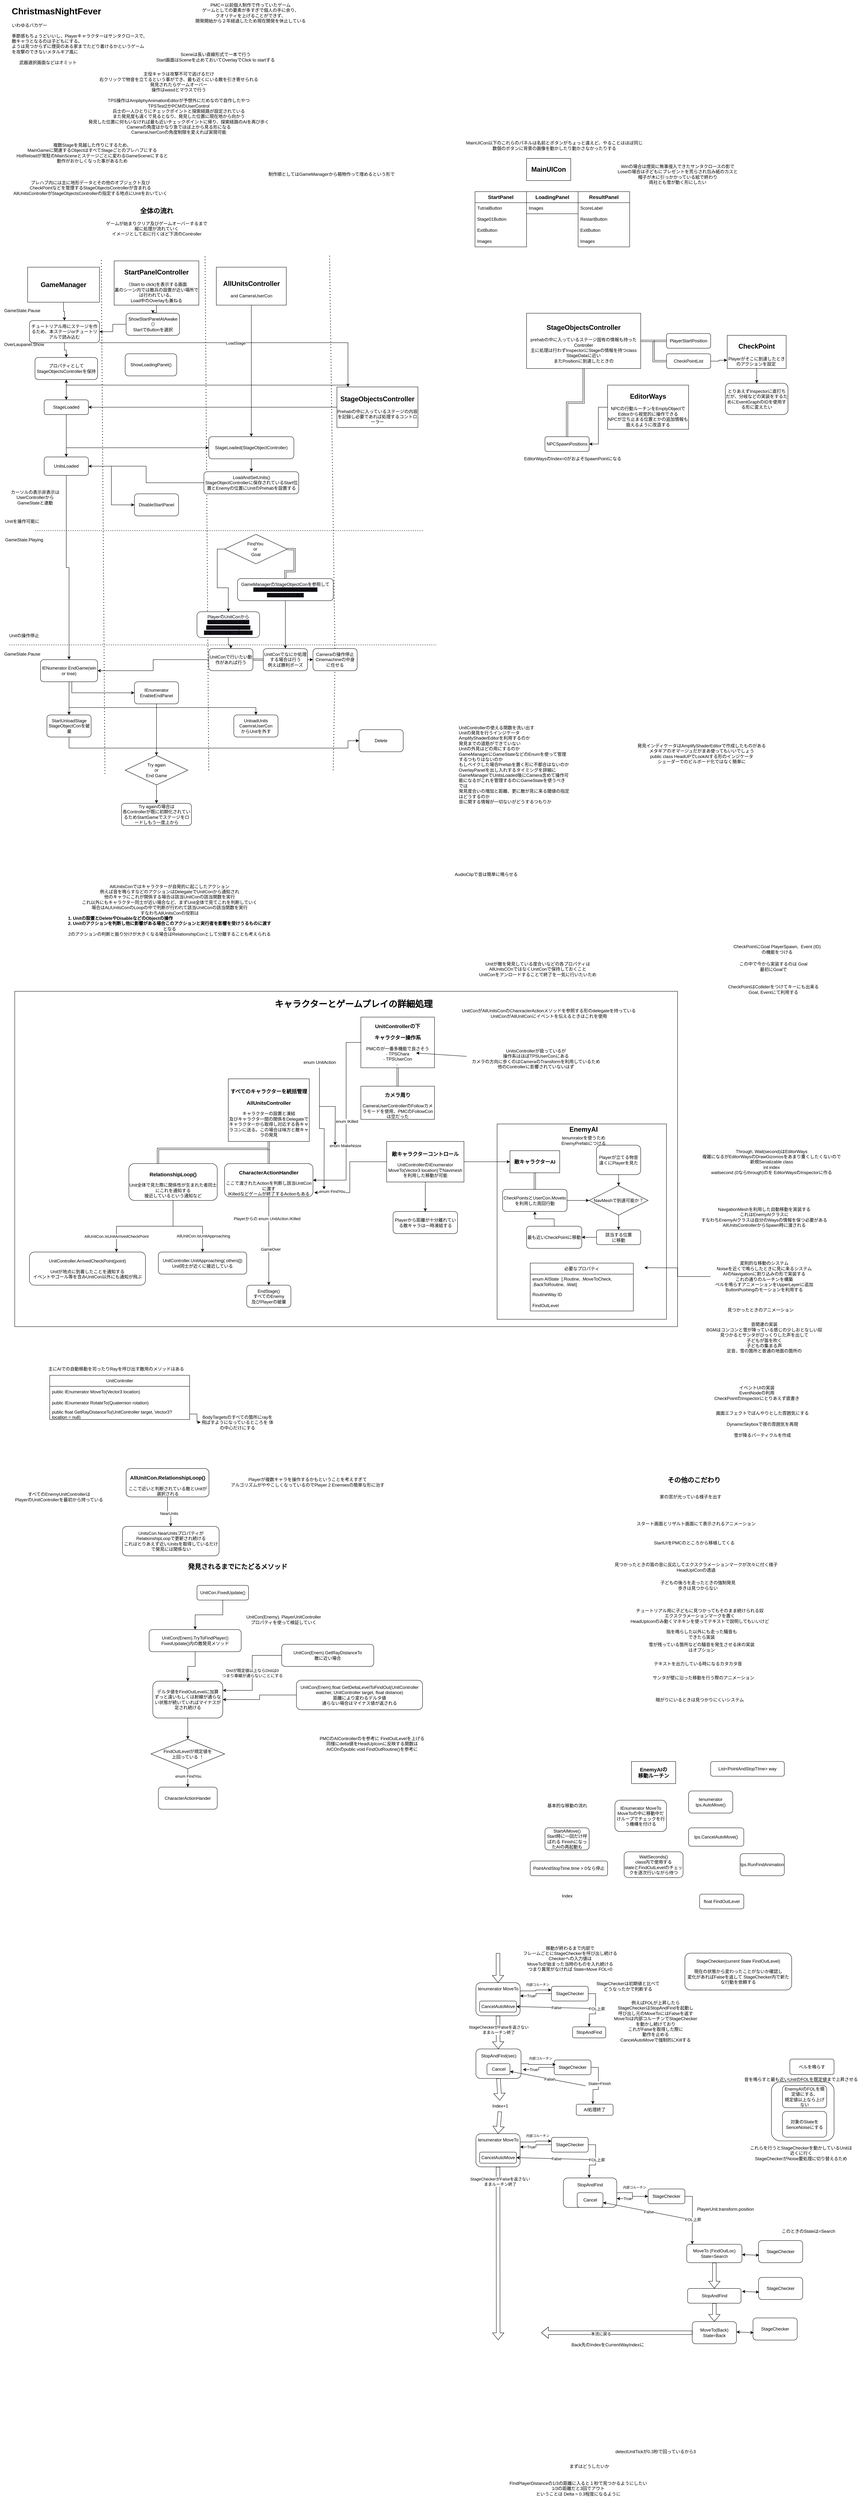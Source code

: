 <mxfile version="24.7.5">
  <diagram name="ページ1" id="IcnlXymfl3ra3HIMCKri">
    <mxGraphModel dx="1366" dy="797" grid="1" gridSize="10" guides="1" tooltips="1" connect="1" arrows="1" fold="1" page="1" pageScale="1" pageWidth="1200" pageHeight="1920" math="0" shadow="0">
      <root>
        <mxCell id="0" />
        <mxCell id="1" parent="0" />
        <mxCell id="jXujLD4FF0cwBqFkgT6Y-153" value="" style="rounded=1;whiteSpace=wrap;html=1;" vertex="1" parent="1">
          <mxGeometry x="2095" y="5659.5" width="170" height="160" as="geometry" />
        </mxCell>
        <mxCell id="GcIDJ9KaJ4bPvR8jILLQ-74" value="" style="rounded=0;whiteSpace=wrap;html=1;movable=0;resizable=0;rotatable=0;deletable=0;editable=0;locked=1;connectable=0;" parent="1" vertex="1">
          <mxGeometry x="40" y="2700" width="1800" height="910" as="geometry" />
        </mxCell>
        <mxCell id="GcIDJ9KaJ4bPvR8jILLQ-184" value="" style="rounded=0;whiteSpace=wrap;html=1;movable=0;resizable=0;rotatable=0;deletable=0;editable=0;locked=1;connectable=0;" parent="1" vertex="1">
          <mxGeometry x="1350" y="3060" width="460" height="530" as="geometry" />
        </mxCell>
        <mxCell id="GcIDJ9KaJ4bPvR8jILLQ-157" value="" style="endArrow=none;dashed=1;html=1;dashPattern=1 3;strokeWidth=2;rounded=0;" parent="1" source="GcIDJ9KaJ4bPvR8jILLQ-261" edge="1">
          <mxGeometry width="50" height="50" relative="1" as="geometry">
            <mxPoint x="905" y="2100" as="sourcePoint" />
            <mxPoint x="895" y="700" as="targetPoint" />
          </mxGeometry>
        </mxCell>
        <mxCell id="GcIDJ9KaJ4bPvR8jILLQ-156" value="" style="endArrow=none;dashed=1;html=1;dashPattern=1 3;strokeWidth=2;rounded=0;" parent="1" edge="1">
          <mxGeometry width="50" height="50" relative="1" as="geometry">
            <mxPoint x="566.88" y="2100" as="sourcePoint" />
            <mxPoint x="556.88" y="700" as="targetPoint" />
          </mxGeometry>
        </mxCell>
        <mxCell id="GcIDJ9KaJ4bPvR8jILLQ-1" value="&lt;h1 style=&quot;margin-top: 0px;&quot;&gt;ChristmasNightFever&lt;/h1&gt;&lt;div&gt;いわゆるバカゲー&lt;/div&gt;&lt;div&gt;&lt;br&gt;&lt;/div&gt;&lt;div&gt;&lt;span style=&quot;text-wrap: nowrap;&quot;&gt;季節感もちょうどいいし、Playerキャラクターはサンタクロースで、&lt;/span&gt;&lt;div style=&quot;text-wrap: nowrap;&quot;&gt;敵キャラとなるのは子どもにする。&lt;/div&gt;&lt;div style=&quot;text-wrap: nowrap;&quot;&gt;ようは見つからずに煙突のある家までたどり着けるかというゲーム&lt;/div&gt;&lt;div style=&quot;text-wrap: nowrap;&quot;&gt;を攻撃のできないメタルギア風に&lt;/div&gt;&lt;/div&gt;" style="text;html=1;whiteSpace=wrap;overflow=hidden;rounded=0;align=left;" parent="1" vertex="1">
          <mxGeometry x="30" y="20" width="400" height="140" as="geometry" />
        </mxCell>
        <mxCell id="GcIDJ9KaJ4bPvR8jILLQ-3" value="武器選択画面などはオミット" style="text;html=1;align=center;verticalAlign=middle;resizable=0;points=[];autosize=1;strokeColor=none;fillColor=none;" parent="1" vertex="1">
          <mxGeometry x="40" y="165" width="180" height="30" as="geometry" />
        </mxCell>
        <mxCell id="GcIDJ9KaJ4bPvR8jILLQ-4" value="Sceneは長い直線形式で一本で行う&lt;div&gt;Start画面はSceneを止めておいてOverlayでClick to startする&lt;/div&gt;" style="text;html=1;align=center;verticalAlign=middle;resizable=0;points=[];autosize=1;strokeColor=none;fillColor=none;" parent="1" vertex="1">
          <mxGeometry x="410" y="145" width="350" height="40" as="geometry" />
        </mxCell>
        <mxCell id="GcIDJ9KaJ4bPvR8jILLQ-5" value="主役キャラは攻撃不可で逃げるだけ&lt;div&gt;右クリックで物音を立てるという事ができ、最も近くにいる敵を引き寄せられる&lt;/div&gt;&lt;div&gt;発見されたらゲームオーバー&lt;/div&gt;&lt;div&gt;操作はwasdとマウスで行う&lt;/div&gt;&lt;div&gt;&lt;br&gt;&lt;/div&gt;&lt;div&gt;TPS操作はAmpliphyAnimationEditorが予想外にだめなので自作したやつ&lt;/div&gt;&lt;div&gt;TPSTest2かPCMのUserControl&lt;/div&gt;&lt;div&gt;兵士の一人ひとりにチェックポイントと探索経路が設定されている&lt;/div&gt;&lt;div&gt;また発見度も遠くで見るとなり、発見した位置に現在地から向かう&lt;/div&gt;&lt;div&gt;発見した位置に何もいなければ最も近いチェックポイントに帰り、探索経路のAIを再び歩く&lt;/div&gt;&lt;div&gt;Cameraの角度はかなり急でほぼ上から見る形になる&lt;/div&gt;&lt;div&gt;CameraUserConの角度制限を変えれば実現可能&lt;/div&gt;" style="text;html=1;align=center;verticalAlign=middle;resizable=0;points=[];autosize=1;strokeColor=none;fillColor=none;" parent="1" vertex="1">
          <mxGeometry x="230" y="195" width="510" height="190" as="geometry" />
        </mxCell>
        <mxCell id="GcIDJ9KaJ4bPvR8jILLQ-101" value="" style="edgeStyle=orthogonalEdgeStyle;rounded=0;orthogonalLoop=1;jettySize=auto;html=1;" parent="1" source="GcIDJ9KaJ4bPvR8jILLQ-6" target="GcIDJ9KaJ4bPvR8jILLQ-100" edge="1">
          <mxGeometry relative="1" as="geometry" />
        </mxCell>
        <mxCell id="GcIDJ9KaJ4bPvR8jILLQ-6" value="&lt;h2&gt;StartPanelController&lt;/h2&gt;&lt;div&gt;（Start to click)を表示する画面&lt;/div&gt;&lt;div&gt;裏のシーン内では敵兵の設置が近い場所では行われている。&lt;/div&gt;&lt;div&gt;Load中のOverlayも兼ねる&lt;/div&gt;" style="rounded=0;whiteSpace=wrap;html=1;" parent="1" vertex="1">
          <mxGeometry x="310" y="718" width="230" height="120" as="geometry" />
        </mxCell>
        <mxCell id="GcIDJ9KaJ4bPvR8jILLQ-98" value="" style="edgeStyle=orthogonalEdgeStyle;rounded=0;orthogonalLoop=1;jettySize=auto;html=1;" parent="1" source="GcIDJ9KaJ4bPvR8jILLQ-7" target="GcIDJ9KaJ4bPvR8jILLQ-79" edge="1">
          <mxGeometry relative="1" as="geometry" />
        </mxCell>
        <mxCell id="GcIDJ9KaJ4bPvR8jILLQ-7" value="&lt;h2&gt;GameManager&lt;/h2&gt;" style="whiteSpace=wrap;html=1;rounded=0;" parent="1" vertex="1">
          <mxGeometry x="75" y="735" width="195" height="95" as="geometry" />
        </mxCell>
        <mxCell id="GcIDJ9KaJ4bPvR8jILLQ-41" style="edgeStyle=orthogonalEdgeStyle;rounded=0;orthogonalLoop=1;jettySize=auto;html=1;entryX=1;entryY=0.5;entryDx=0;entryDy=0;" parent="1" source="GcIDJ9KaJ4bPvR8jILLQ-9" target="GcIDJ9KaJ4bPvR8jILLQ-40" edge="1">
          <mxGeometry relative="1" as="geometry">
            <Array as="points">
              <mxPoint x="940" y="2838.5" />
              <mxPoint x="940" y="3212.5" />
            </Array>
          </mxGeometry>
        </mxCell>
        <mxCell id="GcIDJ9KaJ4bPvR8jILLQ-47" value="enum MakeNoize" style="edgeLabel;html=1;align=center;verticalAlign=middle;resizable=0;points=[];" parent="GcIDJ9KaJ4bPvR8jILLQ-41" vertex="1" connectable="0">
          <mxGeometry x="0.269" y="-2" relative="1" as="geometry">
            <mxPoint as="offset" />
          </mxGeometry>
        </mxCell>
        <mxCell id="GcIDJ9KaJ4bPvR8jILLQ-66" value="enum IKilled" style="edgeLabel;html=1;align=center;verticalAlign=middle;resizable=0;points=[];" parent="GcIDJ9KaJ4bPvR8jILLQ-41" vertex="1" connectable="0">
          <mxGeometry x="0.008" y="2" relative="1" as="geometry">
            <mxPoint as="offset" />
          </mxGeometry>
        </mxCell>
        <mxCell id="GcIDJ9KaJ4bPvR8jILLQ-9" value="&lt;h3&gt;UnitControllerの下&lt;/h3&gt;&lt;h3&gt;キャラクター操作系&lt;/h3&gt;&lt;div&gt;PMCのが一番多機能で良さそう&lt;/div&gt;&lt;div&gt;- TPSChara&lt;/div&gt;&lt;div&gt;- TPSUserCon&lt;/div&gt;&lt;div&gt;-&amp;nbsp;&lt;/div&gt;" style="rounded=0;whiteSpace=wrap;html=1;" parent="1" vertex="1">
          <mxGeometry x="980" y="2770" width="200" height="137.5" as="geometry" />
        </mxCell>
        <mxCell id="GcIDJ9KaJ4bPvR8jILLQ-10" value="" style="endArrow=classic;html=1;rounded=0;exitX=-0.008;exitY=0.414;exitDx=0;exitDy=0;exitPerimeter=0;" parent="1" source="GcIDJ9KaJ4bPvR8jILLQ-11" edge="1">
          <mxGeometry width="50" height="50" relative="1" as="geometry">
            <mxPoint x="1260" y="2867.5" as="sourcePoint" />
            <mxPoint x="1130" y="2867.5" as="targetPoint" />
          </mxGeometry>
        </mxCell>
        <mxCell id="GcIDJ9KaJ4bPvR8jILLQ-11" value="UnitsControllerが扱っているが&lt;div&gt;操作系はほぼTPSUserConにある&lt;/div&gt;&lt;div&gt;カメラの方向に歩くのはCameraのTransformを利用しているため&lt;/div&gt;&lt;div&gt;他のControllerに影響されていないはず&lt;/div&gt;" style="text;html=1;align=center;verticalAlign=middle;resizable=0;points=[];autosize=1;strokeColor=none;fillColor=none;" parent="1" vertex="1">
          <mxGeometry x="1270" y="2847.5" width="370" height="70" as="geometry" />
        </mxCell>
        <mxCell id="GcIDJ9KaJ4bPvR8jILLQ-13" style="edgeStyle=orthogonalEdgeStyle;rounded=0;orthogonalLoop=1;jettySize=auto;html=1;entryX=0.5;entryY=1;entryDx=0;entryDy=0;shape=link;" parent="1" source="GcIDJ9KaJ4bPvR8jILLQ-12" target="GcIDJ9KaJ4bPvR8jILLQ-9" edge="1">
          <mxGeometry relative="1" as="geometry" />
        </mxCell>
        <mxCell id="GcIDJ9KaJ4bPvR8jILLQ-12" value="&lt;h3&gt;カメラ周り&lt;/h3&gt;&lt;div&gt;CameraUserControllerのFollowカメラモードを使用、PMCのFollowConは空だった&lt;/div&gt;" style="whiteSpace=wrap;html=1;" parent="1" vertex="1">
          <mxGeometry x="980" y="2957.5" width="200" height="90" as="geometry" />
        </mxCell>
        <mxCell id="GcIDJ9KaJ4bPvR8jILLQ-16" value="" style="edgeStyle=orthogonalEdgeStyle;rounded=0;orthogonalLoop=1;jettySize=auto;html=1;" parent="1" source="GcIDJ9KaJ4bPvR8jILLQ-14" target="GcIDJ9KaJ4bPvR8jILLQ-15" edge="1">
          <mxGeometry relative="1" as="geometry" />
        </mxCell>
        <mxCell id="GcIDJ9KaJ4bPvR8jILLQ-36" style="edgeStyle=orthogonalEdgeStyle;rounded=0;orthogonalLoop=1;jettySize=auto;html=1;" parent="1" source="GcIDJ9KaJ4bPvR8jILLQ-14" target="GcIDJ9KaJ4bPvR8jILLQ-37" edge="1">
          <mxGeometry relative="1" as="geometry">
            <mxPoint x="1155" y="3327.5" as="targetPoint" />
          </mxGeometry>
        </mxCell>
        <mxCell id="GcIDJ9KaJ4bPvR8jILLQ-14" value="&lt;h3&gt;敵キャラクターコントロール&lt;br&gt;&lt;/h3&gt;&lt;div&gt;UnitControllerのIEnumerator MoveTo(Vector3 location)でNavimeshを利用した移動が可能&lt;/div&gt;" style="rounded=0;whiteSpace=wrap;html=1;" parent="1" vertex="1">
          <mxGeometry x="1050" y="3107.5" width="210" height="110" as="geometry" />
        </mxCell>
        <mxCell id="GcIDJ9KaJ4bPvR8jILLQ-19" style="edgeStyle=orthogonalEdgeStyle;rounded=0;orthogonalLoop=1;jettySize=auto;html=1;shape=link;" parent="1" source="GcIDJ9KaJ4bPvR8jILLQ-15" target="GcIDJ9KaJ4bPvR8jILLQ-18" edge="1">
          <mxGeometry relative="1" as="geometry" />
        </mxCell>
        <mxCell id="GcIDJ9KaJ4bPvR8jILLQ-15" value="&lt;h3&gt;敵キャラクターAI&lt;/h3&gt;" style="whiteSpace=wrap;html=1;rounded=0;" parent="1" vertex="1">
          <mxGeometry x="1385" y="3132.5" width="135" height="60" as="geometry" />
        </mxCell>
        <mxCell id="GcIDJ9KaJ4bPvR8jILLQ-26" style="edgeStyle=orthogonalEdgeStyle;rounded=0;orthogonalLoop=1;jettySize=auto;html=1;" parent="1" source="GcIDJ9KaJ4bPvR8jILLQ-18" target="GcIDJ9KaJ4bPvR8jILLQ-25" edge="1">
          <mxGeometry relative="1" as="geometry" />
        </mxCell>
        <mxCell id="GcIDJ9KaJ4bPvR8jILLQ-18" value="CheckPointsとUserCon.Movetoを利用した周回行動" style="rounded=1;whiteSpace=wrap;html=1;" parent="1" vertex="1">
          <mxGeometry x="1365" y="3237.5" width="175" height="60" as="geometry" />
        </mxCell>
        <mxCell id="GcIDJ9KaJ4bPvR8jILLQ-27" style="edgeStyle=orthogonalEdgeStyle;rounded=0;orthogonalLoop=1;jettySize=auto;html=1;" parent="1" source="GcIDJ9KaJ4bPvR8jILLQ-21" target="GcIDJ9KaJ4bPvR8jILLQ-25" edge="1">
          <mxGeometry relative="1" as="geometry" />
        </mxCell>
        <mxCell id="GcIDJ9KaJ4bPvR8jILLQ-21" value="Playerが立てる物音&lt;div&gt;遠くにPlayerを見た&lt;/div&gt;" style="rounded=1;whiteSpace=wrap;html=1;" parent="1" vertex="1">
          <mxGeometry x="1620" y="3117.5" width="120" height="80" as="geometry" />
        </mxCell>
        <mxCell id="GcIDJ9KaJ4bPvR8jILLQ-28" style="edgeStyle=orthogonalEdgeStyle;rounded=0;orthogonalLoop=1;jettySize=auto;html=1;" parent="1" source="GcIDJ9KaJ4bPvR8jILLQ-25" target="GcIDJ9KaJ4bPvR8jILLQ-29" edge="1">
          <mxGeometry relative="1" as="geometry">
            <mxPoint x="1680" y="3357.5" as="targetPoint" />
          </mxGeometry>
        </mxCell>
        <mxCell id="GcIDJ9KaJ4bPvR8jILLQ-25" value="NavMeshで到達可能か？" style="rhombus;whiteSpace=wrap;html=1;" parent="1" vertex="1">
          <mxGeometry x="1600" y="3227.5" width="160" height="80" as="geometry" />
        </mxCell>
        <mxCell id="GcIDJ9KaJ4bPvR8jILLQ-33" style="edgeStyle=orthogonalEdgeStyle;rounded=0;orthogonalLoop=1;jettySize=auto;html=1;" parent="1" source="GcIDJ9KaJ4bPvR8jILLQ-29" target="GcIDJ9KaJ4bPvR8jILLQ-32" edge="1">
          <mxGeometry relative="1" as="geometry" />
        </mxCell>
        <mxCell id="GcIDJ9KaJ4bPvR8jILLQ-29" value="該当する位置&lt;div&gt;に移動&lt;/div&gt;" style="rounded=1;whiteSpace=wrap;html=1;" parent="1" vertex="1">
          <mxGeometry x="1620" y="3347.5" width="120" height="40" as="geometry" />
        </mxCell>
        <mxCell id="GcIDJ9KaJ4bPvR8jILLQ-34" value="" style="edgeStyle=orthogonalEdgeStyle;rounded=0;orthogonalLoop=1;jettySize=auto;html=1;" parent="1" source="GcIDJ9KaJ4bPvR8jILLQ-32" target="GcIDJ9KaJ4bPvR8jILLQ-18" edge="1">
          <mxGeometry relative="1" as="geometry" />
        </mxCell>
        <mxCell id="GcIDJ9KaJ4bPvR8jILLQ-32" value="最も近いCheckPointに移動" style="rounded=1;whiteSpace=wrap;html=1;" parent="1" vertex="1">
          <mxGeometry x="1430" y="3337.5" width="150" height="60" as="geometry" />
        </mxCell>
        <mxCell id="GcIDJ9KaJ4bPvR8jILLQ-37" value="Playerから距離が十分離れている敵キャラは一時凍結する" style="rounded=1;whiteSpace=wrap;html=1;" parent="1" vertex="1">
          <mxGeometry x="1067.5" y="3297.5" width="175" height="60" as="geometry" />
        </mxCell>
        <mxCell id="GcIDJ9KaJ4bPvR8jILLQ-42" value="" style="edgeStyle=orthogonalEdgeStyle;rounded=0;orthogonalLoop=1;jettySize=auto;html=1;shape=link;" parent="1" source="GcIDJ9KaJ4bPvR8jILLQ-38" target="GcIDJ9KaJ4bPvR8jILLQ-40" edge="1">
          <mxGeometry relative="1" as="geometry" />
        </mxCell>
        <mxCell id="GcIDJ9KaJ4bPvR8jILLQ-38" value="&lt;h3&gt;すべてのキャラクターを統括管理&lt;/h3&gt;&lt;h3&gt;AllUnitsController&lt;/h3&gt;&lt;div&gt;キャラクターの設置と凍結&lt;/div&gt;&lt;div&gt;及びキャラクター間の関係をDelegateでキャラクターから取得し対応する各キャラコンに送る。この場合は味方と敵キャラの発見&lt;/div&gt;" style="rounded=0;whiteSpace=wrap;html=1;" parent="1" vertex="1">
          <mxGeometry x="620" y="2937.5" width="220" height="170" as="geometry" />
        </mxCell>
        <mxCell id="GcIDJ9KaJ4bPvR8jILLQ-39" value="PMC＝以前個人制作で作っていたゲーム&lt;div&gt;ゲームとしての要素が多すぎで個人の手に余り、&lt;/div&gt;&lt;div&gt;クオリティを上げることができず、&lt;/div&gt;&lt;div&gt;開発開始から２年経過したため現在開発を休止している&lt;/div&gt;" style="text;html=1;align=center;verticalAlign=middle;resizable=0;points=[];autosize=1;strokeColor=none;fillColor=none;" parent="1" vertex="1">
          <mxGeometry x="520" y="10" width="320" height="70" as="geometry" />
        </mxCell>
        <mxCell id="GcIDJ9KaJ4bPvR8jILLQ-52" style="edgeStyle=orthogonalEdgeStyle;rounded=0;orthogonalLoop=1;jettySize=auto;html=1;" parent="1" source="GcIDJ9KaJ4bPvR8jILLQ-40" target="GcIDJ9KaJ4bPvR8jILLQ-71" edge="1">
          <mxGeometry relative="1" as="geometry">
            <mxPoint x="730" y="3457.5" as="targetPoint" />
          </mxGeometry>
        </mxCell>
        <mxCell id="GcIDJ9KaJ4bPvR8jILLQ-53" value="GameOver" style="edgeLabel;html=1;align=center;verticalAlign=middle;resizable=0;points=[];" parent="GcIDJ9KaJ4bPvR8jILLQ-52" vertex="1" connectable="0">
          <mxGeometry x="0.183" y="5" relative="1" as="geometry">
            <mxPoint as="offset" />
          </mxGeometry>
        </mxCell>
        <mxCell id="GcIDJ9KaJ4bPvR8jILLQ-67" value="Playerからの enum UnitAction.IKilled" style="edgeLabel;html=1;align=center;verticalAlign=middle;resizable=0;points=[];" parent="GcIDJ9KaJ4bPvR8jILLQ-52" vertex="1" connectable="0">
          <mxGeometry x="-0.503" y="-5" relative="1" as="geometry">
            <mxPoint as="offset" />
          </mxGeometry>
        </mxCell>
        <mxCell id="GcIDJ9KaJ4bPvR8jILLQ-40" value="&lt;h3&gt;CharacterActionHandler&lt;/h3&gt;&lt;div&gt;ここで渡されたActionを判断し該当UnitConに渡す&lt;/div&gt;&lt;div&gt;IKilledなどゲームが終了するActionもある&lt;/div&gt;" style="rounded=1;whiteSpace=wrap;html=1;" parent="1" vertex="1">
          <mxGeometry x="610" y="3167.5" width="240" height="90" as="geometry" />
        </mxCell>
        <mxCell id="GcIDJ9KaJ4bPvR8jILLQ-45" value="AllUnitsConではキャラクターが自発的に起こしたアクション&lt;div&gt;例えば音を鳴らすなどのアクションはDelegateでUnitConから通知され&lt;/div&gt;&lt;div&gt;他のキャラにこれが関係する場合は該当UnitConの該当関数を実行&lt;/div&gt;&lt;div&gt;これ以外にもキャラクター同士が近い場合など、まずUnit全体で見てこれを判断していく&lt;/div&gt;&lt;div&gt;場合はALlUnitsConのLoopの中で判断が行われて該当UnitConの該当関数を実行&lt;/div&gt;&lt;div&gt;すなわちAllUnitsConの役割は&lt;/div&gt;&lt;div style=&quot;text-align: left;&quot;&gt;&lt;b&gt;1. Unitの設置とDeleteやDisableなどのObjectの操作&lt;/b&gt;&lt;/div&gt;&lt;div style=&quot;text-align: left;&quot;&gt;&lt;b&gt;2. Unitのアクションを判断し他に影響がある場合このアクションと実行者を影響を受けうるものに渡す&lt;/b&gt;&lt;/div&gt;&lt;div&gt;となる&lt;/div&gt;&lt;div&gt;2のアクションの判断と振り分けが大きくなる場合はRelationshipConとして分離することも考えられる&lt;/div&gt;" style="text;html=1;align=center;verticalAlign=middle;resizable=0;points=[];autosize=1;strokeColor=none;fillColor=none;" parent="1" vertex="1">
          <mxGeometry x="170" y="2400" width="580" height="160" as="geometry" />
        </mxCell>
        <mxCell id="GcIDJ9KaJ4bPvR8jILLQ-58" style="edgeStyle=orthogonalEdgeStyle;rounded=0;orthogonalLoop=1;jettySize=auto;html=1;" parent="1" source="GcIDJ9KaJ4bPvR8jILLQ-46" target="GcIDJ9KaJ4bPvR8jILLQ-60" edge="1">
          <mxGeometry relative="1" as="geometry">
            <mxPoint x="470" y="3397.5" as="targetPoint" />
          </mxGeometry>
        </mxCell>
        <mxCell id="GcIDJ9KaJ4bPvR8jILLQ-64" value="AllUnitCon.IsUnitApproaching" style="edgeLabel;html=1;align=center;verticalAlign=middle;resizable=0;points=[];" parent="GcIDJ9KaJ4bPvR8jILLQ-58" vertex="1" connectable="0">
          <mxGeometry x="0.601" y="1" relative="1" as="geometry">
            <mxPoint x="1" as="offset" />
          </mxGeometry>
        </mxCell>
        <mxCell id="GcIDJ9KaJ4bPvR8jILLQ-63" style="edgeStyle=orthogonalEdgeStyle;rounded=0;orthogonalLoop=1;jettySize=auto;html=1;entryX=0.75;entryY=0;entryDx=0;entryDy=0;" parent="1" source="GcIDJ9KaJ4bPvR8jILLQ-46" target="GcIDJ9KaJ4bPvR8jILLQ-62" edge="1">
          <mxGeometry relative="1" as="geometry" />
        </mxCell>
        <mxCell id="GcIDJ9KaJ4bPvR8jILLQ-65" value="AllUnitCon.IsUnitArrivedCheckPoint" style="edgeLabel;html=1;align=center;verticalAlign=middle;resizable=0;points=[];" parent="GcIDJ9KaJ4bPvR8jILLQ-63" vertex="1" connectable="0">
          <mxGeometry x="0.709" y="-1" relative="1" as="geometry">
            <mxPoint as="offset" />
          </mxGeometry>
        </mxCell>
        <mxCell id="GcIDJ9KaJ4bPvR8jILLQ-46" value="&lt;h3&gt;RelationshipLoop()&lt;/h3&gt;&lt;div&gt;Unit全体で見た際に関係性が生まれた者同士にこれを通知する&lt;/div&gt;&lt;div&gt;接近しているという通知など&lt;/div&gt;" style="rounded=1;whiteSpace=wrap;html=1;" parent="1" vertex="1">
          <mxGeometry x="350" y="3167.5" width="240" height="100" as="geometry" />
        </mxCell>
        <mxCell id="GcIDJ9KaJ4bPvR8jILLQ-48" style="edgeStyle=orthogonalEdgeStyle;rounded=0;orthogonalLoop=1;jettySize=auto;html=1;entryX=1.015;entryY=0.875;entryDx=0;entryDy=0;entryPerimeter=0;" parent="1" source="GcIDJ9KaJ4bPvR8jILLQ-14" target="GcIDJ9KaJ4bPvR8jILLQ-40" edge="1">
          <mxGeometry relative="1" as="geometry" />
        </mxCell>
        <mxCell id="GcIDJ9KaJ4bPvR8jILLQ-49" value="enum FindYou" style="edgeLabel;html=1;align=center;verticalAlign=middle;resizable=0;points=[];" parent="GcIDJ9KaJ4bPvR8jILLQ-48" vertex="1" connectable="0">
          <mxGeometry x="0.658" y="-4" relative="1" as="geometry">
            <mxPoint as="offset" />
          </mxGeometry>
        </mxCell>
        <mxCell id="GcIDJ9KaJ4bPvR8jILLQ-51" style="edgeStyle=orthogonalEdgeStyle;rounded=0;orthogonalLoop=1;jettySize=auto;html=1;shape=link;" parent="1" source="GcIDJ9KaJ4bPvR8jILLQ-38" target="GcIDJ9KaJ4bPvR8jILLQ-46" edge="1">
          <mxGeometry relative="1" as="geometry">
            <Array as="points">
              <mxPoint x="730" y="3127.5" />
              <mxPoint x="429" y="3127.5" />
            </Array>
          </mxGeometry>
        </mxCell>
        <mxCell id="GcIDJ9KaJ4bPvR8jILLQ-55" style="edgeStyle=orthogonalEdgeStyle;rounded=0;orthogonalLoop=1;jettySize=auto;html=1;" parent="1" source="GcIDJ9KaJ4bPvR8jILLQ-54" edge="1">
          <mxGeometry relative="1" as="geometry">
            <mxPoint x="910" y="3117.5" as="targetPoint" />
          </mxGeometry>
        </mxCell>
        <mxCell id="GcIDJ9KaJ4bPvR8jILLQ-57" style="edgeStyle=orthogonalEdgeStyle;rounded=0;orthogonalLoop=1;jettySize=auto;html=1;" parent="1" source="GcIDJ9KaJ4bPvR8jILLQ-54" edge="1">
          <mxGeometry relative="1" as="geometry">
            <mxPoint x="880" y="3237.5" as="targetPoint" />
          </mxGeometry>
        </mxCell>
        <mxCell id="GcIDJ9KaJ4bPvR8jILLQ-54" value="enum UnitAction" style="text;html=1;align=center;verticalAlign=middle;resizable=0;points=[];autosize=1;strokeColor=none;fillColor=none;" parent="1" vertex="1">
          <mxGeometry x="812.5" y="2877.5" width="110" height="30" as="geometry" />
        </mxCell>
        <mxCell id="GcIDJ9KaJ4bPvR8jILLQ-60" value="UnitController.UnitApproaching( others[])&lt;div&gt;Unit同士が近くに接近している&lt;/div&gt;" style="rounded=1;whiteSpace=wrap;html=1;" parent="1" vertex="1">
          <mxGeometry x="430" y="3407.5" width="240" height="60" as="geometry" />
        </mxCell>
        <mxCell id="GcIDJ9KaJ4bPvR8jILLQ-62" value="&lt;div&gt;&lt;span style=&quot;background-color: initial;&quot;&gt;UnitController.ArrivedCheckPoint(point)&lt;/span&gt;&lt;br&gt;&lt;/div&gt;&lt;div&gt;&lt;span style=&quot;background-color: initial;&quot;&gt;&lt;br&gt;&lt;/span&gt;&lt;/div&gt;&lt;div&gt;&lt;/div&gt;&lt;div&gt;Unitが地点に到着したことを通知する&lt;/div&gt;&lt;div&gt;イベントやゴール等を含みUnitCon以外にも通知が飛ぶ&lt;/div&gt;" style="rounded=1;whiteSpace=wrap;html=1;" parent="1" vertex="1">
          <mxGeometry x="80" y="3407.5" width="315" height="90" as="geometry" />
        </mxCell>
        <mxCell id="GcIDJ9KaJ4bPvR8jILLQ-68" value="複数Stageを見越した作りにするため、&lt;div&gt;MainGameに関連するObjectはすべてStageごとのプレハブにする&lt;/div&gt;&lt;div&gt;HotReloadが常駐のMainSceneとステージごとに変わるGameSceneにすると&lt;/div&gt;&lt;div&gt;動作がおかしくなった事があるため&lt;/div&gt;" style="text;html=1;align=center;verticalAlign=middle;resizable=0;points=[];autosize=1;strokeColor=none;fillColor=none;" parent="1" vertex="1">
          <mxGeometry x="35" y="390" width="430" height="70" as="geometry" />
        </mxCell>
        <mxCell id="GcIDJ9KaJ4bPvR8jILLQ-71" value="&lt;div&gt;EndStage()&lt;/div&gt;すべてのEnemy&lt;div&gt;及びPlayerの破棄&lt;/div&gt;" style="rounded=1;whiteSpace=wrap;html=1;" parent="1" vertex="1">
          <mxGeometry x="670" y="3497.5" width="120" height="60" as="geometry" />
        </mxCell>
        <mxCell id="GcIDJ9KaJ4bPvR8jILLQ-73" value="プレハブ内には主に地形データとその他のオブジェクト及び&lt;div&gt;CheckPointなどを管理するStageObjectsControllerが含まれる&lt;/div&gt;&lt;div&gt;AllUnitsControllerがStageObjectsControllerの指定する地点にUnitをおいていく&lt;/div&gt;" style="text;html=1;align=center;verticalAlign=middle;resizable=0;points=[];autosize=1;strokeColor=none;fillColor=none;" parent="1" vertex="1">
          <mxGeometry x="25" y="490" width="440" height="60" as="geometry" />
        </mxCell>
        <mxCell id="GcIDJ9KaJ4bPvR8jILLQ-76" value="&lt;h1&gt;キャラクターとゲームプレイの詳細処理&lt;/h1&gt;" style="text;html=1;align=center;verticalAlign=middle;resizable=0;points=[];autosize=1;strokeColor=none;fillColor=none;" parent="1" vertex="1">
          <mxGeometry x="730" y="2700" width="460" height="70" as="geometry" />
        </mxCell>
        <mxCell id="GcIDJ9KaJ4bPvR8jILLQ-77" value="&lt;h2&gt;全体の流れ&lt;/h2&gt;&lt;div&gt;ゲームが始まりクリア及びゲームオーバーするまで&lt;/div&gt;&lt;div&gt;縦に処理が流れていく&lt;/div&gt;&lt;div&gt;イメージとして右に行くほど下流のController&lt;/div&gt;" style="text;html=1;align=center;verticalAlign=middle;resizable=0;points=[];autosize=1;strokeColor=none;fillColor=none;" parent="1" vertex="1">
          <mxGeometry x="275" y="550" width="300" height="110" as="geometry" />
        </mxCell>
        <mxCell id="GcIDJ9KaJ4bPvR8jILLQ-83" value="" style="edgeStyle=orthogonalEdgeStyle;rounded=0;orthogonalLoop=1;jettySize=auto;html=1;" parent="1" source="GcIDJ9KaJ4bPvR8jILLQ-79" target="GcIDJ9KaJ4bPvR8jILLQ-82" edge="1">
          <mxGeometry relative="1" as="geometry">
            <Array as="points">
              <mxPoint x="945" y="940" />
            </Array>
          </mxGeometry>
        </mxCell>
        <mxCell id="GcIDJ9KaJ4bPvR8jILLQ-84" value="LoadStage" style="edgeLabel;html=1;align=center;verticalAlign=middle;resizable=0;points=[];" parent="GcIDJ9KaJ4bPvR8jILLQ-83" vertex="1" connectable="0">
          <mxGeometry x="-0.07" y="-1" relative="1" as="geometry">
            <mxPoint as="offset" />
          </mxGeometry>
        </mxCell>
        <mxCell id="GcIDJ9KaJ4bPvR8jILLQ-99" value="" style="edgeStyle=orthogonalEdgeStyle;rounded=0;orthogonalLoop=1;jettySize=auto;html=1;" parent="1" source="GcIDJ9KaJ4bPvR8jILLQ-79" target="GcIDJ9KaJ4bPvR8jILLQ-89" edge="1">
          <mxGeometry relative="1" as="geometry" />
        </mxCell>
        <mxCell id="GcIDJ9KaJ4bPvR8jILLQ-79" value="チュートリアル用にステージを作るため、本ステージorチュートリアルで読み込む" style="rounded=1;whiteSpace=wrap;html=1;" parent="1" vertex="1">
          <mxGeometry x="80" y="880" width="190" height="60" as="geometry" />
        </mxCell>
        <mxCell id="GcIDJ9KaJ4bPvR8jILLQ-86" style="edgeStyle=orthogonalEdgeStyle;rounded=0;orthogonalLoop=1;jettySize=auto;html=1;entryX=0.5;entryY=0;entryDx=0;entryDy=0;" parent="1" source="GcIDJ9KaJ4bPvR8jILLQ-80" target="GcIDJ9KaJ4bPvR8jILLQ-85" edge="1">
          <mxGeometry relative="1" as="geometry" />
        </mxCell>
        <mxCell id="GcIDJ9KaJ4bPvR8jILLQ-80" value="&lt;h2&gt;AllUnitsController&lt;/h2&gt;&lt;div&gt;and CameraUserCon&lt;/div&gt;" style="rounded=0;whiteSpace=wrap;html=1;" parent="1" vertex="1">
          <mxGeometry x="587.5" y="735" width="190" height="103" as="geometry" />
        </mxCell>
        <mxCell id="GcIDJ9KaJ4bPvR8jILLQ-91" style="edgeStyle=orthogonalEdgeStyle;rounded=0;orthogonalLoop=1;jettySize=auto;html=1;" parent="1" source="GcIDJ9KaJ4bPvR8jILLQ-82" target="GcIDJ9KaJ4bPvR8jILLQ-89" edge="1">
          <mxGeometry relative="1" as="geometry">
            <Array as="points">
              <mxPoint x="945" y="1055" />
              <mxPoint x="180" y="1055" />
            </Array>
          </mxGeometry>
        </mxCell>
        <mxCell id="GcIDJ9KaJ4bPvR8jILLQ-94" value="" style="edgeStyle=orthogonalEdgeStyle;rounded=0;orthogonalLoop=1;jettySize=auto;html=1;" parent="1" source="GcIDJ9KaJ4bPvR8jILLQ-82" target="GcIDJ9KaJ4bPvR8jILLQ-93" edge="1">
          <mxGeometry relative="1" as="geometry">
            <Array as="points">
              <mxPoint x="560" y="1115" />
              <mxPoint x="560" y="1115" />
            </Array>
          </mxGeometry>
        </mxCell>
        <mxCell id="GcIDJ9KaJ4bPvR8jILLQ-82" value="&lt;h2&gt;StageObjectsController&lt;/h2&gt;&lt;div&gt;Prehabの中に入っているステージの内容を記録し必要であれば処理するコントローラー&lt;/div&gt;" style="rounded=0;whiteSpace=wrap;html=1;" parent="1" vertex="1">
          <mxGeometry x="915" y="1060" width="220" height="110" as="geometry" />
        </mxCell>
        <mxCell id="GcIDJ9KaJ4bPvR8jILLQ-104" value="" style="edgeStyle=orthogonalEdgeStyle;rounded=0;orthogonalLoop=1;jettySize=auto;html=1;" parent="1" source="GcIDJ9KaJ4bPvR8jILLQ-85" target="GcIDJ9KaJ4bPvR8jILLQ-103" edge="1">
          <mxGeometry relative="1" as="geometry" />
        </mxCell>
        <mxCell id="GcIDJ9KaJ4bPvR8jILLQ-85" value="StageLoaded(StageObjectController)" style="rounded=1;whiteSpace=wrap;html=1;" parent="1" vertex="1">
          <mxGeometry x="566.88" y="1195" width="231.25" height="60" as="geometry" />
        </mxCell>
        <mxCell id="GcIDJ9KaJ4bPvR8jILLQ-95" value="" style="edgeStyle=orthogonalEdgeStyle;rounded=0;orthogonalLoop=1;jettySize=auto;html=1;" parent="1" source="GcIDJ9KaJ4bPvR8jILLQ-89" target="GcIDJ9KaJ4bPvR8jILLQ-93" edge="1">
          <mxGeometry relative="1" as="geometry" />
        </mxCell>
        <mxCell id="GcIDJ9KaJ4bPvR8jILLQ-89" value="プロパティとしてStageObjectsControllerを保持" style="rounded=1;whiteSpace=wrap;html=1;" parent="1" vertex="1">
          <mxGeometry x="95" y="980" width="170" height="60" as="geometry" />
        </mxCell>
        <mxCell id="GcIDJ9KaJ4bPvR8jILLQ-97" style="edgeStyle=orthogonalEdgeStyle;rounded=0;orthogonalLoop=1;jettySize=auto;html=1;entryX=0;entryY=0.5;entryDx=0;entryDy=0;" parent="1" source="GcIDJ9KaJ4bPvR8jILLQ-93" target="GcIDJ9KaJ4bPvR8jILLQ-85" edge="1">
          <mxGeometry relative="1" as="geometry">
            <Array as="points">
              <mxPoint x="180" y="1225" />
            </Array>
          </mxGeometry>
        </mxCell>
        <mxCell id="GcIDJ9KaJ4bPvR8jILLQ-106" style="edgeStyle=orthogonalEdgeStyle;rounded=0;orthogonalLoop=1;jettySize=auto;html=1;entryX=0.5;entryY=0;entryDx=0;entryDy=0;" parent="1" source="GcIDJ9KaJ4bPvR8jILLQ-93" target="GcIDJ9KaJ4bPvR8jILLQ-105" edge="1">
          <mxGeometry relative="1" as="geometry" />
        </mxCell>
        <mxCell id="GcIDJ9KaJ4bPvR8jILLQ-93" value="StageLoaded" style="rounded=1;whiteSpace=wrap;html=1;" parent="1" vertex="1">
          <mxGeometry x="120" y="1095" width="120" height="40" as="geometry" />
        </mxCell>
        <mxCell id="GcIDJ9KaJ4bPvR8jILLQ-102" style="edgeStyle=orthogonalEdgeStyle;rounded=0;orthogonalLoop=1;jettySize=auto;html=1;" parent="1" source="GcIDJ9KaJ4bPvR8jILLQ-100" target="GcIDJ9KaJ4bPvR8jILLQ-79" edge="1">
          <mxGeometry relative="1" as="geometry" />
        </mxCell>
        <mxCell id="GcIDJ9KaJ4bPvR8jILLQ-100" value="ShowStartPanelAtAwake（）&lt;div&gt;StartでButtonを選択&lt;/div&gt;" style="rounded=1;whiteSpace=wrap;html=1;" parent="1" vertex="1">
          <mxGeometry x="342.5" y="860" width="145" height="60" as="geometry" />
        </mxCell>
        <mxCell id="GcIDJ9KaJ4bPvR8jILLQ-108" style="edgeStyle=orthogonalEdgeStyle;rounded=0;orthogonalLoop=1;jettySize=auto;html=1;entryX=1;entryY=0.5;entryDx=0;entryDy=0;" parent="1" source="GcIDJ9KaJ4bPvR8jILLQ-103" target="GcIDJ9KaJ4bPvR8jILLQ-105" edge="1">
          <mxGeometry relative="1" as="geometry" />
        </mxCell>
        <mxCell id="GcIDJ9KaJ4bPvR8jILLQ-103" value="LoadAndSetUnits()&lt;div&gt;StageObjectControllerに保存されているStart位置とEnemyの位置にUnitのPrehabを設置する&lt;/div&gt;" style="whiteSpace=wrap;html=1;rounded=1;" parent="1" vertex="1">
          <mxGeometry x="553.74" y="1290" width="257.51" height="60" as="geometry" />
        </mxCell>
        <mxCell id="GcIDJ9KaJ4bPvR8jILLQ-111" style="edgeStyle=orthogonalEdgeStyle;rounded=0;orthogonalLoop=1;jettySize=auto;html=1;entryX=0;entryY=0.5;entryDx=0;entryDy=0;" parent="1" source="GcIDJ9KaJ4bPvR8jILLQ-105" target="GcIDJ9KaJ4bPvR8jILLQ-110" edge="1">
          <mxGeometry relative="1" as="geometry" />
        </mxCell>
        <mxCell id="GcIDJ9KaJ4bPvR8jILLQ-133" style="edgeStyle=orthogonalEdgeStyle;rounded=0;orthogonalLoop=1;jettySize=auto;html=1;" parent="1" source="GcIDJ9KaJ4bPvR8jILLQ-105" target="GcIDJ9KaJ4bPvR8jILLQ-128" edge="1">
          <mxGeometry relative="1" as="geometry" />
        </mxCell>
        <mxCell id="GcIDJ9KaJ4bPvR8jILLQ-105" value="UnitsLoaded" style="rounded=1;whiteSpace=wrap;html=1;" parent="1" vertex="1">
          <mxGeometry x="120" y="1250" width="120" height="50" as="geometry" />
        </mxCell>
        <mxCell id="GcIDJ9KaJ4bPvR8jILLQ-110" value="DisableStartPanel" style="rounded=1;whiteSpace=wrap;html=1;" parent="1" vertex="1">
          <mxGeometry x="365" y="1350" width="120" height="60" as="geometry" />
        </mxCell>
        <mxCell id="GcIDJ9KaJ4bPvR8jILLQ-112" value="" style="endArrow=none;dashed=1;html=1;rounded=0;" parent="1" edge="1">
          <mxGeometry width="50" height="50" relative="1" as="geometry">
            <mxPoint x="95" y="1450" as="sourcePoint" />
            <mxPoint x="1150" y="1450" as="targetPoint" />
          </mxGeometry>
        </mxCell>
        <mxCell id="GcIDJ9KaJ4bPvR8jILLQ-113" value="&lt;span style=&quot;background-color: initial;&quot;&gt;Unitを操作可能に&lt;/span&gt;" style="text;html=1;align=center;verticalAlign=middle;resizable=0;points=[];autosize=1;strokeColor=none;fillColor=none;" parent="1" vertex="1">
          <mxGeometry y="1410" width="120" height="30" as="geometry" />
        </mxCell>
        <mxCell id="GcIDJ9KaJ4bPvR8jILLQ-120" style="edgeStyle=orthogonalEdgeStyle;rounded=0;orthogonalLoop=1;jettySize=auto;html=1;shape=link;exitX=1;exitY=0.5;exitDx=0;exitDy=0;" parent="1" source="GcIDJ9KaJ4bPvR8jILLQ-144" target="GcIDJ9KaJ4bPvR8jILLQ-119" edge="1">
          <mxGeometry relative="1" as="geometry">
            <mxPoint x="775.0" y="1530" as="sourcePoint" />
          </mxGeometry>
        </mxCell>
        <mxCell id="GcIDJ9KaJ4bPvR8jILLQ-126" style="edgeStyle=orthogonalEdgeStyle;rounded=0;orthogonalLoop=1;jettySize=auto;html=1;exitX=0;exitY=0.5;exitDx=0;exitDy=0;" parent="1" source="GcIDJ9KaJ4bPvR8jILLQ-144" target="GcIDJ9KaJ4bPvR8jILLQ-124" edge="1">
          <mxGeometry relative="1" as="geometry">
            <mxPoint x="613.697" y="1530" as="sourcePoint" />
          </mxGeometry>
        </mxCell>
        <mxCell id="GcIDJ9KaJ4bPvR8jILLQ-122" value="" style="edgeStyle=orthogonalEdgeStyle;rounded=0;orthogonalLoop=1;jettySize=auto;html=1;" parent="1" source="GcIDJ9KaJ4bPvR8jILLQ-119" target="GcIDJ9KaJ4bPvR8jILLQ-121" edge="1">
          <mxGeometry relative="1" as="geometry" />
        </mxCell>
        <mxCell id="GcIDJ9KaJ4bPvR8jILLQ-119" value="GameManagerのStageObjectConを参照して&lt;div&gt;&lt;span style=&quot;font-size: 11px; text-wrap: nowrap; background-color: rgb(24, 20, 29);&quot;&gt;AllUnitCon.IsUnitArrivedCheckPoint&lt;/span&gt;&lt;br&gt;&lt;/div&gt;&lt;div&gt;&lt;span style=&quot;font-size: 11px; text-wrap: nowrap; background-color: rgb(24, 20, 29);&quot;&gt;がGoalにたどり着く&lt;/span&gt;&lt;/div&gt;" style="rounded=1;whiteSpace=wrap;html=1;" parent="1" vertex="1">
          <mxGeometry x="645" y="1580" width="260" height="60" as="geometry" />
        </mxCell>
        <mxCell id="GcIDJ9KaJ4bPvR8jILLQ-262" value="" style="edgeStyle=orthogonalEdgeStyle;rounded=0;orthogonalLoop=1;jettySize=auto;html=1;" parent="1" source="GcIDJ9KaJ4bPvR8jILLQ-121" target="GcIDJ9KaJ4bPvR8jILLQ-261" edge="1">
          <mxGeometry relative="1" as="geometry" />
        </mxCell>
        <mxCell id="GcIDJ9KaJ4bPvR8jILLQ-121" value="UnitConでなにか処理する場合は行う&lt;div&gt;例えば勝利ポーズ&lt;/div&gt;" style="whiteSpace=wrap;html=1;rounded=1;" parent="1" vertex="1">
          <mxGeometry x="715" y="1770" width="120" height="60" as="geometry" />
        </mxCell>
        <mxCell id="GcIDJ9KaJ4bPvR8jILLQ-130" value="" style="edgeStyle=orthogonalEdgeStyle;rounded=0;orthogonalLoop=1;jettySize=auto;html=1;" parent="1" source="GcIDJ9KaJ4bPvR8jILLQ-124" target="GcIDJ9KaJ4bPvR8jILLQ-129" edge="1">
          <mxGeometry relative="1" as="geometry" />
        </mxCell>
        <mxCell id="GcIDJ9KaJ4bPvR8jILLQ-124" value="PlayerのUnitConから&lt;div&gt;&lt;span style=&quot;font-size: 11px; text-wrap: nowrap; background-color: rgb(24, 20, 29);&quot;&gt;enum UnitAction.IKilled&lt;/span&gt;&lt;br&gt;&lt;/div&gt;&lt;div&gt;&lt;span style=&quot;font-size: 11px; text-wrap: nowrap; background-color: rgb(24, 20, 29);&quot;&gt;のイベントがdelegateに&lt;/span&gt;&lt;/div&gt;&lt;div&gt;&lt;span style=&quot;font-size: 11px; text-wrap: nowrap; background-color: rgb(24, 20, 29);&quot;&gt;登録された関数に送られる&lt;/span&gt;&lt;/div&gt;" style="rounded=1;whiteSpace=wrap;html=1;" parent="1" vertex="1">
          <mxGeometry x="535" y="1670" width="170" height="70" as="geometry" />
        </mxCell>
        <mxCell id="GcIDJ9KaJ4bPvR8jILLQ-127" value="UnitConがAllUnitsConのChanracterActionメソッドを参照する形のdelegateを持っている&lt;div&gt;UnitConがAllUnitConにイベントを伝えるときはこれを使用&lt;/div&gt;" style="text;html=1;align=center;verticalAlign=middle;resizable=0;points=[];autosize=1;strokeColor=none;fillColor=none;" parent="1" vertex="1">
          <mxGeometry x="1240" y="2740" width="500" height="40" as="geometry" />
        </mxCell>
        <mxCell id="GcIDJ9KaJ4bPvR8jILLQ-136" style="edgeStyle=orthogonalEdgeStyle;rounded=0;orthogonalLoop=1;jettySize=auto;html=1;entryX=0;entryY=0.5;entryDx=0;entryDy=0;" parent="1" source="GcIDJ9KaJ4bPvR8jILLQ-128" target="GcIDJ9KaJ4bPvR8jILLQ-135" edge="1">
          <mxGeometry relative="1" as="geometry">
            <Array as="points">
              <mxPoint x="195" y="1890" />
            </Array>
          </mxGeometry>
        </mxCell>
        <mxCell id="GcIDJ9KaJ4bPvR8jILLQ-139" style="edgeStyle=orthogonalEdgeStyle;rounded=0;orthogonalLoop=1;jettySize=auto;html=1;" parent="1" source="GcIDJ9KaJ4bPvR8jILLQ-128" target="GcIDJ9KaJ4bPvR8jILLQ-137" edge="1">
          <mxGeometry relative="1" as="geometry" />
        </mxCell>
        <mxCell id="GcIDJ9KaJ4bPvR8jILLQ-128" value="IENumerator EndGame(win or lose)" style="rounded=1;whiteSpace=wrap;html=1;" parent="1" vertex="1">
          <mxGeometry x="110" y="1800" width="155" height="60" as="geometry" />
        </mxCell>
        <mxCell id="GcIDJ9KaJ4bPvR8jILLQ-131" style="edgeStyle=orthogonalEdgeStyle;rounded=0;orthogonalLoop=1;jettySize=auto;html=1;entryX=0;entryY=0.5;entryDx=0;entryDy=0;shape=link;" parent="1" source="GcIDJ9KaJ4bPvR8jILLQ-129" target="GcIDJ9KaJ4bPvR8jILLQ-121" edge="1">
          <mxGeometry relative="1" as="geometry" />
        </mxCell>
        <mxCell id="GcIDJ9KaJ4bPvR8jILLQ-132" style="edgeStyle=orthogonalEdgeStyle;rounded=0;orthogonalLoop=1;jettySize=auto;html=1;entryX=1;entryY=0.5;entryDx=0;entryDy=0;" parent="1" source="GcIDJ9KaJ4bPvR8jILLQ-129" target="GcIDJ9KaJ4bPvR8jILLQ-128" edge="1">
          <mxGeometry relative="1" as="geometry" />
        </mxCell>
        <mxCell id="GcIDJ9KaJ4bPvR8jILLQ-129" value="UnitConで行いたい動作があれば行う" style="rounded=1;whiteSpace=wrap;html=1;" parent="1" vertex="1">
          <mxGeometry x="566.88" y="1770" width="120" height="60" as="geometry" />
        </mxCell>
        <mxCell id="GcIDJ9KaJ4bPvR8jILLQ-153" style="edgeStyle=orthogonalEdgeStyle;rounded=0;orthogonalLoop=1;jettySize=auto;html=1;" parent="1" source="GcIDJ9KaJ4bPvR8jILLQ-135" target="GcIDJ9KaJ4bPvR8jILLQ-152" edge="1">
          <mxGeometry relative="1" as="geometry" />
        </mxCell>
        <mxCell id="GcIDJ9KaJ4bPvR8jILLQ-135" value="IEnumerator EnableEndPanel" style="rounded=1;whiteSpace=wrap;html=1;" parent="1" vertex="1">
          <mxGeometry x="365" y="1860" width="120" height="60" as="geometry" />
        </mxCell>
        <mxCell id="GcIDJ9KaJ4bPvR8jILLQ-141" style="edgeStyle=orthogonalEdgeStyle;rounded=0;orthogonalLoop=1;jettySize=auto;html=1;exitX=0.5;exitY=1;exitDx=0;exitDy=0;" parent="1" source="GcIDJ9KaJ4bPvR8jILLQ-128" target="GcIDJ9KaJ4bPvR8jILLQ-140" edge="1">
          <mxGeometry relative="1" as="geometry">
            <Array as="points">
              <mxPoint x="187" y="1930" />
              <mxPoint x="695" y="1930" />
            </Array>
          </mxGeometry>
        </mxCell>
        <mxCell id="GcIDJ9KaJ4bPvR8jILLQ-148" style="edgeStyle=orthogonalEdgeStyle;rounded=0;orthogonalLoop=1;jettySize=auto;html=1;" parent="1" source="GcIDJ9KaJ4bPvR8jILLQ-137" target="GcIDJ9KaJ4bPvR8jILLQ-149" edge="1">
          <mxGeometry relative="1" as="geometry">
            <mxPoint x="945" y="2020.0" as="targetPoint" />
            <Array as="points">
              <mxPoint x="187" y="2040" />
              <mxPoint x="945" y="2040" />
            </Array>
          </mxGeometry>
        </mxCell>
        <mxCell id="GcIDJ9KaJ4bPvR8jILLQ-137" value="StartUnloadStage&lt;div&gt;StageObjectConを破棄&lt;/div&gt;" style="rounded=1;whiteSpace=wrap;html=1;" parent="1" vertex="1">
          <mxGeometry x="127.5" y="1950" width="120" height="60" as="geometry" />
        </mxCell>
        <mxCell id="GcIDJ9KaJ4bPvR8jILLQ-140" value="UnloadUnits&lt;div&gt;CaemraUserCon&lt;/div&gt;&lt;div&gt;からUnitを外す&lt;/div&gt;" style="rounded=1;whiteSpace=wrap;html=1;" parent="1" vertex="1">
          <mxGeometry x="635" y="1950" width="120" height="60" as="geometry" />
        </mxCell>
        <mxCell id="GcIDJ9KaJ4bPvR8jILLQ-144" value="FindYou&amp;nbsp;&lt;div&gt;or&amp;nbsp;&lt;/div&gt;&lt;div&gt;Goal&lt;/div&gt;" style="rhombus;whiteSpace=wrap;html=1;" parent="1" vertex="1">
          <mxGeometry x="610" y="1460" width="170" height="80" as="geometry" />
        </mxCell>
        <mxCell id="GcIDJ9KaJ4bPvR8jILLQ-146" value="" style="endArrow=none;dashed=1;html=1;rounded=0;" parent="1" edge="1">
          <mxGeometry width="50" height="50" relative="1" as="geometry">
            <mxPoint x="25" y="1760" as="sourcePoint" />
            <mxPoint x="1185" y="1760" as="targetPoint" />
          </mxGeometry>
        </mxCell>
        <mxCell id="GcIDJ9KaJ4bPvR8jILLQ-147" value="Unitの操作停止" style="text;html=1;align=center;verticalAlign=middle;resizable=0;points=[];autosize=1;strokeColor=none;fillColor=none;" parent="1" vertex="1">
          <mxGeometry x="15" y="1720" width="100" height="30" as="geometry" />
        </mxCell>
        <mxCell id="GcIDJ9KaJ4bPvR8jILLQ-149" value="Delete" style="rounded=1;whiteSpace=wrap;html=1;" parent="1" vertex="1">
          <mxGeometry x="975" y="1990.0" width="120" height="60" as="geometry" />
        </mxCell>
        <mxCell id="GcIDJ9KaJ4bPvR8jILLQ-160" value="" style="edgeStyle=orthogonalEdgeStyle;rounded=0;orthogonalLoop=1;jettySize=auto;html=1;" parent="1" source="GcIDJ9KaJ4bPvR8jILLQ-152" target="GcIDJ9KaJ4bPvR8jILLQ-161" edge="1">
          <mxGeometry relative="1" as="geometry">
            <mxPoint x="425" y="2230" as="targetPoint" />
          </mxGeometry>
        </mxCell>
        <mxCell id="GcIDJ9KaJ4bPvR8jILLQ-152" value="&lt;div&gt;Try again&lt;/div&gt;&lt;div&gt;or&lt;/div&gt;&lt;div&gt;End Game&lt;/div&gt;" style="rhombus;whiteSpace=wrap;html=1;" parent="1" vertex="1">
          <mxGeometry x="340" y="2060" width="170" height="80" as="geometry" />
        </mxCell>
        <mxCell id="GcIDJ9KaJ4bPvR8jILLQ-154" value="Unitが敵を発見している度合いなどの各プロパティは&lt;div&gt;AllUnitsCOnではなくUnitConで保持しておくこと&lt;/div&gt;&lt;div&gt;UnitConをアンロードすることで終了を一気に行いたいため&lt;/div&gt;" style="text;html=1;align=center;verticalAlign=middle;resizable=0;points=[];autosize=1;strokeColor=none;fillColor=none;" parent="1" vertex="1">
          <mxGeometry x="1290" y="2610" width="340" height="60" as="geometry" />
        </mxCell>
        <mxCell id="GcIDJ9KaJ4bPvR8jILLQ-155" value="" style="endArrow=none;dashed=1;html=1;dashPattern=1 3;strokeWidth=2;rounded=0;" parent="1" edge="1">
          <mxGeometry width="50" height="50" relative="1" as="geometry">
            <mxPoint x="285" y="2110" as="sourcePoint" />
            <mxPoint x="275" y="710" as="targetPoint" />
          </mxGeometry>
        </mxCell>
        <mxCell id="GcIDJ9KaJ4bPvR8jILLQ-161" value="Try againの場合は&lt;div&gt;各Controllerが既に初期化されているためStartGameでステージをロードしもう一度上から&lt;/div&gt;" style="rounded=1;whiteSpace=wrap;html=1;" parent="1" vertex="1">
          <mxGeometry x="330" y="2190" width="190" height="60" as="geometry" />
        </mxCell>
        <mxCell id="GcIDJ9KaJ4bPvR8jILLQ-167" style="edgeStyle=orthogonalEdgeStyle;rounded=0;orthogonalLoop=1;jettySize=auto;html=1;entryX=0.5;entryY=0;entryDx=0;entryDy=0;shape=link;" parent="1" source="GcIDJ9KaJ4bPvR8jILLQ-162" target="GcIDJ9KaJ4bPvR8jILLQ-166" edge="1">
          <mxGeometry relative="1" as="geometry" />
        </mxCell>
        <mxCell id="GcIDJ9KaJ4bPvR8jILLQ-172" style="edgeStyle=orthogonalEdgeStyle;rounded=0;orthogonalLoop=1;jettySize=auto;html=1;shape=link;" parent="1" source="GcIDJ9KaJ4bPvR8jILLQ-162" target="GcIDJ9KaJ4bPvR8jILLQ-171" edge="1">
          <mxGeometry relative="1" as="geometry" />
        </mxCell>
        <mxCell id="GcIDJ9KaJ4bPvR8jILLQ-174" style="edgeStyle=orthogonalEdgeStyle;rounded=0;orthogonalLoop=1;jettySize=auto;html=1;shape=link;" parent="1" source="GcIDJ9KaJ4bPvR8jILLQ-162" target="GcIDJ9KaJ4bPvR8jILLQ-173" edge="1">
          <mxGeometry relative="1" as="geometry" />
        </mxCell>
        <mxCell id="GcIDJ9KaJ4bPvR8jILLQ-162" value="&lt;h2&gt;StageObjectsController&lt;/h2&gt;&lt;div&gt;prehabの中に入っているステージ固有の情報も持ったController&lt;/div&gt;&lt;div&gt;主に処理は行わずInspectorにStageの情報を持つclass&lt;/div&gt;&lt;div&gt;StageDataに近い&lt;/div&gt;&lt;div&gt;またPositionに到達したときの&lt;/div&gt;" style="rounded=0;whiteSpace=wrap;html=1;" parent="1" vertex="1">
          <mxGeometry x="1430" y="860" width="310" height="150" as="geometry" />
        </mxCell>
        <mxCell id="GcIDJ9KaJ4bPvR8jILLQ-168" style="edgeStyle=orthogonalEdgeStyle;rounded=0;orthogonalLoop=1;jettySize=auto;html=1;entryX=1;entryY=0.5;entryDx=0;entryDy=0;" parent="1" source="GcIDJ9KaJ4bPvR8jILLQ-164" target="GcIDJ9KaJ4bPvR8jILLQ-166" edge="1">
          <mxGeometry relative="1" as="geometry" />
        </mxCell>
        <mxCell id="GcIDJ9KaJ4bPvR8jILLQ-164" value="&lt;h2&gt;EditorWays&lt;/h2&gt;&lt;div&gt;NPCの行動ルーチンをEmptyObjectでEditorから視覚的に操作できる&lt;/div&gt;&lt;div&gt;NPCが立ち止まる位置とかの追加情報も&lt;/div&gt;&lt;div&gt;扱えるように改造する&lt;/div&gt;" style="whiteSpace=wrap;html=1;" parent="1" vertex="1">
          <mxGeometry x="1650" y="1055" width="220" height="120" as="geometry" />
        </mxCell>
        <mxCell id="GcIDJ9KaJ4bPvR8jILLQ-166" value="NPCSpawnPositions" style="rounded=1;whiteSpace=wrap;html=1;" parent="1" vertex="1">
          <mxGeometry x="1480" y="1195" width="120" height="40" as="geometry" />
        </mxCell>
        <mxCell id="GcIDJ9KaJ4bPvR8jILLQ-170" value="EditorWaysのIndex=0がおよそSpawnPointになる" style="text;html=1;align=center;verticalAlign=middle;resizable=0;points=[];autosize=1;strokeColor=none;fillColor=none;" parent="1" vertex="1">
          <mxGeometry x="1410" y="1240" width="290" height="30" as="geometry" />
        </mxCell>
        <mxCell id="GcIDJ9KaJ4bPvR8jILLQ-171" value="PlayerStartPosition" style="rounded=1;whiteSpace=wrap;html=1;" parent="1" vertex="1">
          <mxGeometry x="1810" y="915" width="120" height="40" as="geometry" />
        </mxCell>
        <mxCell id="GcIDJ9KaJ4bPvR8jILLQ-179" style="edgeStyle=orthogonalEdgeStyle;rounded=0;orthogonalLoop=1;jettySize=auto;html=1;entryX=0;entryY=0.75;entryDx=0;entryDy=0;" parent="1" source="GcIDJ9KaJ4bPvR8jILLQ-173" target="GcIDJ9KaJ4bPvR8jILLQ-175" edge="1">
          <mxGeometry relative="1" as="geometry" />
        </mxCell>
        <mxCell id="GcIDJ9KaJ4bPvR8jILLQ-173" value="CheckPointList" style="rounded=1;whiteSpace=wrap;html=1;" parent="1" vertex="1">
          <mxGeometry x="1810" y="970" width="120" height="40" as="geometry" />
        </mxCell>
        <mxCell id="GcIDJ9KaJ4bPvR8jILLQ-178" value="" style="edgeStyle=orthogonalEdgeStyle;rounded=0;orthogonalLoop=1;jettySize=auto;html=1;" parent="1" source="GcIDJ9KaJ4bPvR8jILLQ-175" target="GcIDJ9KaJ4bPvR8jILLQ-176" edge="1">
          <mxGeometry relative="1" as="geometry" />
        </mxCell>
        <mxCell id="GcIDJ9KaJ4bPvR8jILLQ-175" value="&lt;h2&gt;CheckPoint&lt;/h2&gt;&lt;div&gt;Playerがそこに到達したときのアクションを設定&amp;nbsp;&lt;/div&gt;" style="rounded=0;whiteSpace=wrap;html=1;" parent="1" vertex="1">
          <mxGeometry x="1975" y="920" width="160" height="90" as="geometry" />
        </mxCell>
        <mxCell id="GcIDJ9KaJ4bPvR8jILLQ-176" value="とりあえずInspectorに直打ちだが、分岐などの実装をするためにEventGraphのIDを使用する形に変えたい" style="rounded=1;whiteSpace=wrap;html=1;" parent="1" vertex="1">
          <mxGeometry x="1970" y="1050" width="170" height="85" as="geometry" />
        </mxCell>
        <mxCell id="GcIDJ9KaJ4bPvR8jILLQ-185" value="&lt;h2&gt;EnemyAI&lt;/h2&gt;" style="text;html=1;align=center;verticalAlign=middle;whiteSpace=wrap;rounded=0;" parent="1" vertex="1">
          <mxGeometry x="1555" y="3060" width="60" height="30" as="geometry" />
        </mxCell>
        <mxCell id="GcIDJ9KaJ4bPvR8jILLQ-187" value="必要なプロパティ" style="swimlane;fontStyle=0;childLayout=stackLayout;horizontal=1;startSize=30;horizontalStack=0;resizeParent=1;resizeParentMax=0;resizeLast=0;collapsible=1;marginBottom=0;whiteSpace=wrap;html=1;" parent="1" vertex="1">
          <mxGeometry x="1440" y="3437.5" width="280" height="130" as="geometry" />
        </mxCell>
        <mxCell id="GcIDJ9KaJ4bPvR8jILLQ-188" value="enum AIState&amp;nbsp; [.Routine, .MoveToCheck, .BackToRoutine, .Wait]" style="text;strokeColor=none;fillColor=none;align=left;verticalAlign=middle;spacingLeft=4;spacingRight=4;overflow=hidden;points=[[0,0.5],[1,0.5]];portConstraint=eastwest;rotatable=0;whiteSpace=wrap;html=1;" parent="GcIDJ9KaJ4bPvR8jILLQ-187" vertex="1">
          <mxGeometry y="30" width="280" height="40" as="geometry" />
        </mxCell>
        <mxCell id="GcIDJ9KaJ4bPvR8jILLQ-189" value="RoutineWay ID" style="text;strokeColor=none;fillColor=none;align=left;verticalAlign=middle;spacingLeft=4;spacingRight=4;overflow=hidden;points=[[0,0.5],[1,0.5]];portConstraint=eastwest;rotatable=0;whiteSpace=wrap;html=1;" parent="GcIDJ9KaJ4bPvR8jILLQ-187" vertex="1">
          <mxGeometry y="70" width="280" height="30" as="geometry" />
        </mxCell>
        <mxCell id="GcIDJ9KaJ4bPvR8jILLQ-212" value="FindOutLevel" style="text;strokeColor=none;fillColor=none;align=left;verticalAlign=middle;spacingLeft=4;spacingRight=4;overflow=hidden;points=[[0,0.5],[1,0.5]];portConstraint=eastwest;rotatable=0;whiteSpace=wrap;html=1;" parent="GcIDJ9KaJ4bPvR8jILLQ-187" vertex="1">
          <mxGeometry y="100" width="280" height="30" as="geometry" />
        </mxCell>
        <mxCell id="GcIDJ9KaJ4bPvR8jILLQ-191" value="Ienumratorを使うためEnemyPrefabにつける" style="text;html=1;align=center;verticalAlign=middle;whiteSpace=wrap;rounded=0;" parent="1" vertex="1">
          <mxGeometry x="1515" y="3090" width="140" height="30" as="geometry" />
        </mxCell>
        <mxCell id="GcIDJ9KaJ4bPvR8jILLQ-192" value="UnitControllerの使える関数を洗い出す&lt;div&gt;Unitの発見を行うインジケータ&lt;/div&gt;&lt;div&gt;AmplifyShaderEditorを利用するのか&lt;/div&gt;&lt;div&gt;発見までの道筋ができていない&lt;/div&gt;&lt;div&gt;Unitの外見はどの用にするのか&lt;/div&gt;&lt;div&gt;GameManagerにGameStateなどのEnumを使って管理するつもりはないのか&lt;/div&gt;&lt;div&gt;もしベイクした場合Prefabを置く形に不都合はないのか&lt;/div&gt;&lt;div&gt;OverlayPanelを出し入れするタイミングを詳細に&lt;/div&gt;&lt;div&gt;GameManagerでUnitsLoaded後にCamera含めて操作可能になるがこれを管理するのにGameStateを使うべきでは&lt;/div&gt;&lt;div&gt;発見度合いの増加と距離、更に敵が見に来る閾値の指定はどうするのか&lt;/div&gt;&lt;div&gt;音に関する情報が一切ないがどうするつもりか&lt;/div&gt;" style="text;strokeColor=none;fillColor=none;align=left;verticalAlign=middle;spacingLeft=4;spacingRight=4;overflow=hidden;points=[[0,0.5],[1,0.5]];portConstraint=eastwest;rotatable=0;whiteSpace=wrap;html=1;" parent="1" vertex="1">
          <mxGeometry x="1240" y="1930" width="310" height="310" as="geometry" />
        </mxCell>
        <mxCell id="GcIDJ9KaJ4bPvR8jILLQ-195" value="UnitController" style="swimlane;fontStyle=0;childLayout=stackLayout;horizontal=1;startSize=30;horizontalStack=0;resizeParent=1;resizeParentMax=0;resizeLast=0;collapsible=1;marginBottom=0;whiteSpace=wrap;html=1;" parent="1" vertex="1">
          <mxGeometry x="135" y="3742" width="380" height="120" as="geometry" />
        </mxCell>
        <mxCell id="GcIDJ9KaJ4bPvR8jILLQ-196" value="public IEnumerator MoveTo(Vector3 location)" style="text;strokeColor=none;fillColor=none;align=left;verticalAlign=middle;spacingLeft=4;spacingRight=4;overflow=hidden;points=[[0,0.5],[1,0.5]];portConstraint=eastwest;rotatable=0;whiteSpace=wrap;html=1;" parent="GcIDJ9KaJ4bPvR8jILLQ-195" vertex="1">
          <mxGeometry y="30" width="380" height="30" as="geometry" />
        </mxCell>
        <mxCell id="GcIDJ9KaJ4bPvR8jILLQ-197" value="public IEnumerator RotateTo(Quaternion rotation)" style="text;strokeColor=none;fillColor=none;align=left;verticalAlign=middle;spacingLeft=4;spacingRight=4;overflow=hidden;points=[[0,0.5],[1,0.5]];portConstraint=eastwest;rotatable=0;whiteSpace=wrap;html=1;" parent="GcIDJ9KaJ4bPvR8jILLQ-195" vertex="1">
          <mxGeometry y="60" width="380" height="30" as="geometry" />
        </mxCell>
        <mxCell id="GcIDJ9KaJ4bPvR8jILLQ-198" value="public float GetRayDistanceTo(UnitController target, Vector3? location = null)" style="text;strokeColor=none;fillColor=none;align=left;verticalAlign=middle;spacingLeft=4;spacingRight=4;overflow=hidden;points=[[0,0.5],[1,0.5]];portConstraint=eastwest;rotatable=0;whiteSpace=wrap;html=1;" parent="GcIDJ9KaJ4bPvR8jILLQ-195" vertex="1">
          <mxGeometry y="90" width="380" height="30" as="geometry" />
        </mxCell>
        <mxCell id="GcIDJ9KaJ4bPvR8jILLQ-200" value="BodyTargetsのすべての箇所にrayを飛ばすようになっているところを 体の中心だけにする" style="text;html=1;align=center;verticalAlign=middle;whiteSpace=wrap;rounded=0;" parent="1" vertex="1">
          <mxGeometry x="545" y="3837" width="200" height="65" as="geometry" />
        </mxCell>
        <mxCell id="GcIDJ9KaJ4bPvR8jILLQ-199" style="edgeStyle=orthogonalEdgeStyle;rounded=0;orthogonalLoop=1;jettySize=auto;html=1;" parent="1" source="GcIDJ9KaJ4bPvR8jILLQ-198" target="GcIDJ9KaJ4bPvR8jILLQ-200" edge="1">
          <mxGeometry relative="1" as="geometry">
            <mxPoint x="575" y="3852" as="targetPoint" />
          </mxGeometry>
        </mxCell>
        <mxCell id="GcIDJ9KaJ4bPvR8jILLQ-201" value="主にAIでの自動移動を司ったりRayを呼び出す敵用のメソッドはある" style="text;html=1;align=center;verticalAlign=middle;resizable=0;points=[];autosize=1;strokeColor=none;fillColor=none;" parent="1" vertex="1">
          <mxGeometry x="120" y="3710" width="390" height="30" as="geometry" />
        </mxCell>
        <mxCell id="GcIDJ9KaJ4bPvR8jILLQ-202" value="発見インディケータはAmplifyShaderEditorで作成したものがある&lt;div&gt;メタギアのオマージュだがまあ使ってもいいでしょう&lt;/div&gt;&lt;div&gt;public class HeadUPでLookAtする形のインジケータ&lt;br&gt;&lt;/div&gt;&lt;div&gt;シェーダーでのビルボード化ではなく簡単に&lt;/div&gt;" style="text;html=1;align=center;verticalAlign=middle;resizable=0;points=[];autosize=1;strokeColor=none;fillColor=none;" parent="1" vertex="1">
          <mxGeometry x="1720" y="2020" width="370" height="70" as="geometry" />
        </mxCell>
        <mxCell id="GcIDJ9KaJ4bPvR8jILLQ-223" style="edgeStyle=orthogonalEdgeStyle;rounded=0;orthogonalLoop=1;jettySize=auto;html=1;" parent="1" source="GcIDJ9KaJ4bPvR8jILLQ-203" target="GcIDJ9KaJ4bPvR8jILLQ-225" edge="1">
          <mxGeometry relative="1" as="geometry">
            <mxPoint x="2080" y="2640" as="targetPoint" />
          </mxGeometry>
        </mxCell>
        <mxCell id="GcIDJ9KaJ4bPvR8jILLQ-224" value="NearUnits" style="edgeLabel;html=1;align=center;verticalAlign=middle;resizable=0;points=[];" parent="GcIDJ9KaJ4bPvR8jILLQ-223" vertex="1" connectable="0">
          <mxGeometry x="-0.004" y="-3" relative="1" as="geometry">
            <mxPoint y="2" as="offset" />
          </mxGeometry>
        </mxCell>
        <mxCell id="GcIDJ9KaJ4bPvR8jILLQ-203" value="&lt;h3&gt;AllUnitCon.RelationshipLoop()&lt;/h3&gt;&lt;div&gt;ここで近いと判断されている敵とUnitが選択される&lt;/div&gt;" style="rounded=1;whiteSpace=wrap;html=1;" parent="1" vertex="1">
          <mxGeometry x="342.5" y="3995" width="225" height="77" as="geometry" />
        </mxCell>
        <mxCell id="GcIDJ9KaJ4bPvR8jILLQ-205" value="&lt;h2&gt;発見されるまでにたどるメソッド&lt;/h2&gt;" style="text;html=1;align=center;verticalAlign=middle;resizable=0;points=[];autosize=1;strokeColor=none;fillColor=none;" parent="1" vertex="1">
          <mxGeometry x="500" y="4232" width="290" height="60" as="geometry" />
        </mxCell>
        <mxCell id="GcIDJ9KaJ4bPvR8jILLQ-229" style="edgeStyle=orthogonalEdgeStyle;rounded=0;orthogonalLoop=1;jettySize=auto;html=1;entryX=1;entryY=0.25;entryDx=0;entryDy=0;" parent="1" source="GcIDJ9KaJ4bPvR8jILLQ-206" target="GcIDJ9KaJ4bPvR8jILLQ-236" edge="1">
          <mxGeometry relative="1" as="geometry" />
        </mxCell>
        <mxCell id="GcIDJ9KaJ4bPvR8jILLQ-242" value="Distが既定値以上ならDistは0&lt;div&gt;つまり車線が通らないことにする&lt;/div&gt;" style="edgeLabel;html=1;align=center;verticalAlign=middle;resizable=0;points=[];" parent="GcIDJ9KaJ4bPvR8jILLQ-229" vertex="1" connectable="0">
          <mxGeometry x="0.004" relative="1" as="geometry">
            <mxPoint as="offset" />
          </mxGeometry>
        </mxCell>
        <mxCell id="GcIDJ9KaJ4bPvR8jILLQ-206" value="UnitCon(Enem).GetRayDistanceTo&lt;div&gt;敵に近い場合&lt;/div&gt;" style="rounded=1;whiteSpace=wrap;html=1;" parent="1" vertex="1">
          <mxGeometry x="765" y="4472" width="250" height="60" as="geometry" />
        </mxCell>
        <mxCell id="GcIDJ9KaJ4bPvR8jILLQ-232" style="edgeStyle=orthogonalEdgeStyle;rounded=0;orthogonalLoop=1;jettySize=auto;html=1;" parent="1" source="GcIDJ9KaJ4bPvR8jILLQ-209" target="GcIDJ9KaJ4bPvR8jILLQ-236" edge="1">
          <mxGeometry relative="1" as="geometry">
            <mxPoint x="695" y="4662.04" as="targetPoint" />
          </mxGeometry>
        </mxCell>
        <mxCell id="GcIDJ9KaJ4bPvR8jILLQ-209" value="UnitCon(Enem).float GetDeltaLevelToFindOut(UnitController watcher, UnitController target, float distance)&lt;div&gt;距離により変わるデルタ値&lt;/div&gt;&lt;div&gt;通らない場合はマイナス値が返される&lt;/div&gt;" style="rounded=1;whiteSpace=wrap;html=1;" parent="1" vertex="1">
          <mxGeometry x="805" y="4569.5" width="342.5" height="80" as="geometry" />
        </mxCell>
        <mxCell id="GcIDJ9KaJ4bPvR8jILLQ-211" value="PMCのAIControllerのを参考に FindOutLevelを上げる&lt;div&gt;同様にdelta値をHeadUpIconに反映する関数は&lt;/div&gt;&lt;div&gt;AICOnのpublic void FindOutRoutine()を参考に&lt;br&gt;&lt;/div&gt;" style="text;html=1;align=center;verticalAlign=middle;resizable=0;points=[];autosize=1;strokeColor=none;fillColor=none;" parent="1" vertex="1">
          <mxGeometry x="855" y="4712" width="310" height="60" as="geometry" />
        </mxCell>
        <mxCell id="GcIDJ9KaJ4bPvR8jILLQ-237" style="edgeStyle=orthogonalEdgeStyle;rounded=0;orthogonalLoop=1;jettySize=auto;html=1;" parent="1" source="GcIDJ9KaJ4bPvR8jILLQ-213" target="GcIDJ9KaJ4bPvR8jILLQ-236" edge="1">
          <mxGeometry relative="1" as="geometry" />
        </mxCell>
        <mxCell id="GcIDJ9KaJ4bPvR8jILLQ-213" value="UnitCon(Enem).TryToFindPlayer()&lt;div&gt;FixedUpdate()内の敵発見メソッド&lt;/div&gt;" style="rounded=1;whiteSpace=wrap;html=1;" parent="1" vertex="1">
          <mxGeometry x="405" y="4432" width="250" height="60" as="geometry" />
        </mxCell>
        <mxCell id="GcIDJ9KaJ4bPvR8jILLQ-225" value="UnitsCon.NearUnitsプロパティが&lt;div&gt;RelationshipLoopで更新され続ける&lt;/div&gt;&lt;div&gt;これはとりあえず近いUnitsを取得しているだけで発見には関係ない&lt;/div&gt;" style="rounded=1;whiteSpace=wrap;html=1;" parent="1" vertex="1">
          <mxGeometry x="332.5" y="4152" width="262.5" height="80" as="geometry" />
        </mxCell>
        <mxCell id="GcIDJ9KaJ4bPvR8jILLQ-227" style="edgeStyle=orthogonalEdgeStyle;rounded=0;orthogonalLoop=1;jettySize=auto;html=1;" parent="1" source="GcIDJ9KaJ4bPvR8jILLQ-226" target="GcIDJ9KaJ4bPvR8jILLQ-213" edge="1">
          <mxGeometry relative="1" as="geometry" />
        </mxCell>
        <mxCell id="GcIDJ9KaJ4bPvR8jILLQ-226" value="UnitCon.FixedUpdate()" style="rounded=1;whiteSpace=wrap;html=1;" parent="1" vertex="1">
          <mxGeometry x="535" y="4312" width="140" height="40" as="geometry" />
        </mxCell>
        <mxCell id="GcIDJ9KaJ4bPvR8jILLQ-246" value="" style="edgeStyle=orthogonalEdgeStyle;rounded=0;orthogonalLoop=1;jettySize=auto;html=1;" parent="1" source="GcIDJ9KaJ4bPvR8jILLQ-236" target="GcIDJ9KaJ4bPvR8jILLQ-245" edge="1">
          <mxGeometry relative="1" as="geometry" />
        </mxCell>
        <mxCell id="GcIDJ9KaJ4bPvR8jILLQ-236" value="デルタ値をFindOutLevelに加算&lt;div&gt;ずっと遠いもしくは射線が通らない状態が続いていればマイナスが足され続ける&lt;/div&gt;" style="rounded=1;whiteSpace=wrap;html=1;" parent="1" vertex="1">
          <mxGeometry x="415" y="4572" width="190" height="100" as="geometry" />
        </mxCell>
        <mxCell id="GcIDJ9KaJ4bPvR8jILLQ-238" value="Playerが複数キャラを操作するかもということを考えすぎて&lt;div&gt;アルゴリズムがややこしくなっているのでPlayer 2 Enemiesの簡単な形に治す&lt;/div&gt;" style="text;html=1;align=center;verticalAlign=middle;resizable=0;points=[];autosize=1;strokeColor=none;fillColor=none;" parent="1" vertex="1">
          <mxGeometry x="615" y="4012" width="440" height="40" as="geometry" />
        </mxCell>
        <mxCell id="GcIDJ9KaJ4bPvR8jILLQ-239" value="すべてのEnemyUnitControllerは&lt;div&gt;PlayerのUnitControllerを最初から持っている&lt;/div&gt;" style="text;html=1;align=center;verticalAlign=middle;resizable=0;points=[];autosize=1;strokeColor=none;fillColor=none;" parent="1" vertex="1">
          <mxGeometry x="30" y="4052" width="260" height="40" as="geometry" />
        </mxCell>
        <mxCell id="GcIDJ9KaJ4bPvR8jILLQ-241" value="UnitCon(Enemy). PlayerUnitController&lt;div&gt;プロパティを使って検証していく&lt;/div&gt;" style="text;html=1;align=center;verticalAlign=middle;resizable=0;points=[];autosize=1;strokeColor=none;fillColor=none;" parent="1" vertex="1">
          <mxGeometry x="655" y="4385" width="230" height="40" as="geometry" />
        </mxCell>
        <mxCell id="GcIDJ9KaJ4bPvR8jILLQ-249" value="" style="edgeStyle=orthogonalEdgeStyle;rounded=0;orthogonalLoop=1;jettySize=auto;html=1;" parent="1" source="GcIDJ9KaJ4bPvR8jILLQ-245" target="GcIDJ9KaJ4bPvR8jILLQ-248" edge="1">
          <mxGeometry relative="1" as="geometry" />
        </mxCell>
        <mxCell id="GcIDJ9KaJ4bPvR8jILLQ-250" value="enum FindYou" style="edgeLabel;html=1;align=center;verticalAlign=middle;resizable=0;points=[];" parent="GcIDJ9KaJ4bPvR8jILLQ-249" vertex="1" connectable="0">
          <mxGeometry x="-0.2" y="1" relative="1" as="geometry">
            <mxPoint as="offset" />
          </mxGeometry>
        </mxCell>
        <mxCell id="GcIDJ9KaJ4bPvR8jILLQ-245" value="FindOutLevelが規定値を&lt;div&gt;上回っている ！&lt;/div&gt;" style="rhombus;whiteSpace=wrap;html=1;" parent="1" vertex="1">
          <mxGeometry x="410" y="4729.5" width="200" height="80" as="geometry" />
        </mxCell>
        <mxCell id="GcIDJ9KaJ4bPvR8jILLQ-248" value="CharacterActionHander" style="rounded=1;whiteSpace=wrap;html=1;" parent="1" vertex="1">
          <mxGeometry x="430" y="4859.5" width="160" height="60" as="geometry" />
        </mxCell>
        <mxCell id="GcIDJ9KaJ4bPvR8jILLQ-253" value="GameState.Pause" style="text;html=1;align=center;verticalAlign=middle;resizable=0;points=[];autosize=1;strokeColor=none;fillColor=none;" parent="1" vertex="1">
          <mxGeometry y="838" width="120" height="30" as="geometry" />
        </mxCell>
        <mxCell id="GcIDJ9KaJ4bPvR8jILLQ-254" value="GameState.Playing" style="text;html=1;align=center;verticalAlign=middle;resizable=0;points=[];autosize=1;strokeColor=none;fillColor=none;" parent="1" vertex="1">
          <mxGeometry y="1460" width="130" height="30" as="geometry" />
        </mxCell>
        <mxCell id="GcIDJ9KaJ4bPvR8jILLQ-255" value="GameState.Pause" style="text;html=1;align=center;verticalAlign=middle;resizable=0;points=[];autosize=1;strokeColor=none;fillColor=none;" parent="1" vertex="1">
          <mxGeometry y="1770" width="120" height="30" as="geometry" />
        </mxCell>
        <mxCell id="GcIDJ9KaJ4bPvR8jILLQ-258" value="OverLaupanel.Show" style="text;html=1;align=center;verticalAlign=middle;resizable=0;points=[];autosize=1;strokeColor=none;fillColor=none;" parent="1" vertex="1">
          <mxGeometry y="930" width="130" height="30" as="geometry" />
        </mxCell>
        <mxCell id="GcIDJ9KaJ4bPvR8jILLQ-263" value="" style="endArrow=none;dashed=1;html=1;dashPattern=1 3;strokeWidth=2;rounded=0;" parent="1" target="GcIDJ9KaJ4bPvR8jILLQ-261" edge="1">
          <mxGeometry width="50" height="50" relative="1" as="geometry">
            <mxPoint x="905" y="2100" as="sourcePoint" />
            <mxPoint x="895" y="700" as="targetPoint" />
          </mxGeometry>
        </mxCell>
        <mxCell id="GcIDJ9KaJ4bPvR8jILLQ-261" value="Cameraの操作停止&lt;div&gt;Cinemachineの中身に任せる&lt;/div&gt;" style="whiteSpace=wrap;html=1;rounded=1;" parent="1" vertex="1">
          <mxGeometry x="850" y="1770" width="120" height="60" as="geometry" />
        </mxCell>
        <mxCell id="GcIDJ9KaJ4bPvR8jILLQ-264" value="AudioClipで音は簡単に鳴らせる" style="text;html=1;align=center;verticalAlign=middle;resizable=0;points=[];autosize=1;strokeColor=none;fillColor=none;" parent="1" vertex="1">
          <mxGeometry x="1225" y="2368" width="190" height="30" as="geometry" />
        </mxCell>
        <mxCell id="k0O00Z1mqWm5XEklMIIy-1" value="制作順としてはGameManagerから箱物作って埋めるという形で" style="text;html=1;align=center;verticalAlign=middle;resizable=0;points=[];autosize=1;strokeColor=none;fillColor=none;" parent="1" vertex="1">
          <mxGeometry x="715" y="468" width="370" height="30" as="geometry" />
        </mxCell>
        <mxCell id="k0O00Z1mqWm5XEklMIIy-4" value="&lt;h2&gt;MainUICon&lt;/h2&gt;" style="whiteSpace=wrap;html=1;" parent="1" vertex="1">
          <mxGeometry x="1430" y="440" width="120" height="60" as="geometry" />
        </mxCell>
        <mxCell id="k0O00Z1mqWm5XEklMIIy-9" value="MainUICon以下のこれらのパネルは名前とボタンがちょっと違えど、やることはほぼ同じ&lt;div&gt;数個のボタンに背景の画像を動かしたり動かさなかったりする&lt;/div&gt;" style="text;html=1;align=center;verticalAlign=middle;resizable=0;points=[];autosize=1;strokeColor=none;fillColor=none;" parent="1" vertex="1">
          <mxGeometry x="1255" y="385" width="500" height="40" as="geometry" />
        </mxCell>
        <mxCell id="k0O00Z1mqWm5XEklMIIy-11" value="Winの場合は煙突に無事侵入できたサンタクロースの影で&lt;div&gt;Loseの場合は子どもにプレゼントを荒らされ包み紙のカスと&lt;/div&gt;&lt;div&gt;帽子が木に引っかかっている絵で終わり&lt;/div&gt;&lt;div&gt;両社とも雪が動く形にしたい&lt;/div&gt;" style="text;html=1;align=center;verticalAlign=middle;resizable=0;points=[];autosize=1;strokeColor=none;fillColor=none;" parent="1" vertex="1">
          <mxGeometry x="1665" y="448" width="350" height="70" as="geometry" />
        </mxCell>
        <mxCell id="k0O00Z1mqWm5XEklMIIy-12" value="&lt;h3&gt;StartPanel&lt;/h3&gt;" style="swimlane;fontStyle=0;childLayout=stackLayout;horizontal=1;startSize=30;horizontalStack=0;resizeParent=1;resizeParentMax=0;resizeLast=0;collapsible=1;marginBottom=0;whiteSpace=wrap;html=1;" parent="1" vertex="1">
          <mxGeometry x="1290" y="530" width="140" height="150" as="geometry" />
        </mxCell>
        <mxCell id="k0O00Z1mqWm5XEklMIIy-13" value="TutrialButton" style="text;strokeColor=none;fillColor=none;align=left;verticalAlign=middle;spacingLeft=4;spacingRight=4;overflow=hidden;points=[[0,0.5],[1,0.5]];portConstraint=eastwest;rotatable=0;whiteSpace=wrap;html=1;" parent="k0O00Z1mqWm5XEklMIIy-12" vertex="1">
          <mxGeometry y="30" width="140" height="30" as="geometry" />
        </mxCell>
        <mxCell id="k0O00Z1mqWm5XEklMIIy-14" value="Stage01Button" style="text;strokeColor=none;fillColor=none;align=left;verticalAlign=middle;spacingLeft=4;spacingRight=4;overflow=hidden;points=[[0,0.5],[1,0.5]];portConstraint=eastwest;rotatable=0;whiteSpace=wrap;html=1;" parent="k0O00Z1mqWm5XEklMIIy-12" vertex="1">
          <mxGeometry y="60" width="140" height="30" as="geometry" />
        </mxCell>
        <mxCell id="k0O00Z1mqWm5XEklMIIy-15" value="ExitButton" style="text;strokeColor=none;fillColor=none;align=left;verticalAlign=middle;spacingLeft=4;spacingRight=4;overflow=hidden;points=[[0,0.5],[1,0.5]];portConstraint=eastwest;rotatable=0;whiteSpace=wrap;html=1;" parent="k0O00Z1mqWm5XEklMIIy-12" vertex="1">
          <mxGeometry y="90" width="140" height="30" as="geometry" />
        </mxCell>
        <mxCell id="k0O00Z1mqWm5XEklMIIy-20" value="Images" style="text;strokeColor=none;fillColor=none;align=left;verticalAlign=middle;spacingLeft=4;spacingRight=4;overflow=hidden;points=[[0,0.5],[1,0.5]];portConstraint=eastwest;rotatable=0;whiteSpace=wrap;html=1;" parent="k0O00Z1mqWm5XEklMIIy-12" vertex="1">
          <mxGeometry y="120" width="140" height="30" as="geometry" />
        </mxCell>
        <mxCell id="k0O00Z1mqWm5XEklMIIy-16" value="&lt;h3&gt;LoadingPanel&lt;/h3&gt;" style="swimlane;fontStyle=0;childLayout=stackLayout;horizontal=1;startSize=30;horizontalStack=0;resizeParent=1;resizeParentMax=0;resizeLast=0;collapsible=1;marginBottom=0;whiteSpace=wrap;html=1;" parent="1" vertex="1">
          <mxGeometry x="1430" y="530" width="140" height="60" as="geometry" />
        </mxCell>
        <mxCell id="k0O00Z1mqWm5XEklMIIy-17" value="Images" style="text;strokeColor=none;fillColor=none;align=left;verticalAlign=middle;spacingLeft=4;spacingRight=4;overflow=hidden;points=[[0,0.5],[1,0.5]];portConstraint=eastwest;rotatable=0;whiteSpace=wrap;html=1;" parent="k0O00Z1mqWm5XEklMIIy-16" vertex="1">
          <mxGeometry y="30" width="140" height="30" as="geometry" />
        </mxCell>
        <mxCell id="k0O00Z1mqWm5XEklMIIy-21" value="&lt;h3&gt;ResultPanel&lt;/h3&gt;" style="swimlane;fontStyle=0;childLayout=stackLayout;horizontal=1;startSize=30;horizontalStack=0;resizeParent=1;resizeParentMax=0;resizeLast=0;collapsible=1;marginBottom=0;whiteSpace=wrap;html=1;" parent="1" vertex="1">
          <mxGeometry x="1570" y="530" width="140" height="150" as="geometry" />
        </mxCell>
        <mxCell id="k0O00Z1mqWm5XEklMIIy-22" value="ScoreLabel" style="text;strokeColor=none;fillColor=none;align=left;verticalAlign=middle;spacingLeft=4;spacingRight=4;overflow=hidden;points=[[0,0.5],[1,0.5]];portConstraint=eastwest;rotatable=0;whiteSpace=wrap;html=1;" parent="k0O00Z1mqWm5XEklMIIy-21" vertex="1">
          <mxGeometry y="30" width="140" height="30" as="geometry" />
        </mxCell>
        <mxCell id="k0O00Z1mqWm5XEklMIIy-23" value="RestartButton" style="text;strokeColor=none;fillColor=none;align=left;verticalAlign=middle;spacingLeft=4;spacingRight=4;overflow=hidden;points=[[0,0.5],[1,0.5]];portConstraint=eastwest;rotatable=0;whiteSpace=wrap;html=1;" parent="k0O00Z1mqWm5XEklMIIy-21" vertex="1">
          <mxGeometry y="60" width="140" height="30" as="geometry" />
        </mxCell>
        <mxCell id="k0O00Z1mqWm5XEklMIIy-24" value="ExitButton" style="text;strokeColor=none;fillColor=none;align=left;verticalAlign=middle;spacingLeft=4;spacingRight=4;overflow=hidden;points=[[0,0.5],[1,0.5]];portConstraint=eastwest;rotatable=0;whiteSpace=wrap;html=1;" parent="k0O00Z1mqWm5XEklMIIy-21" vertex="1">
          <mxGeometry y="90" width="140" height="30" as="geometry" />
        </mxCell>
        <mxCell id="k0O00Z1mqWm5XEklMIIy-25" value="Images" style="text;strokeColor=none;fillColor=none;align=left;verticalAlign=middle;spacingLeft=4;spacingRight=4;overflow=hidden;points=[[0,0.5],[1,0.5]];portConstraint=eastwest;rotatable=0;whiteSpace=wrap;html=1;" parent="k0O00Z1mqWm5XEklMIIy-21" vertex="1">
          <mxGeometry y="120" width="140" height="30" as="geometry" />
        </mxCell>
        <mxCell id="jXujLD4FF0cwBqFkgT6Y-1" value="ShowLoadingPanel()" style="rounded=1;whiteSpace=wrap;html=1;" vertex="1" parent="1">
          <mxGeometry x="340" y="970" width="140" height="60" as="geometry" />
        </mxCell>
        <mxCell id="jXujLD4FF0cwBqFkgT6Y-2" value="カーソルの表示非表示は&lt;div&gt;UserControllerから&lt;/div&gt;&lt;div&gt;GameStateと連動&lt;/div&gt;" style="text;html=1;align=center;verticalAlign=middle;resizable=0;points=[];autosize=1;strokeColor=none;fillColor=none;" vertex="1" parent="1">
          <mxGeometry x="15" y="1330" width="160" height="60" as="geometry" />
        </mxCell>
        <mxCell id="jXujLD4FF0cwBqFkgT6Y-8" value="CheckPointにGoal PlayerSpawn,&amp;nbsp; Event (ID)&lt;div&gt;の機能をつける&lt;/div&gt;" style="text;html=1;align=center;verticalAlign=middle;resizable=0;points=[];autosize=1;strokeColor=none;fillColor=none;" vertex="1" parent="1">
          <mxGeometry x="1980" y="2565.5" width="260" height="40" as="geometry" />
        </mxCell>
        <mxCell id="jXujLD4FF0cwBqFkgT6Y-9" value="この中で今から実装するのは Goal&lt;div&gt;最初にGoalで&lt;/div&gt;" style="text;html=1;align=center;verticalAlign=middle;resizable=0;points=[];autosize=1;strokeColor=none;fillColor=none;" vertex="1" parent="1">
          <mxGeometry x="1995" y="2612.5" width="210" height="40" as="geometry" />
        </mxCell>
        <mxCell id="jXujLD4FF0cwBqFkgT6Y-10" value="CheckPointはColliderをつけてキーにも出来る&lt;div&gt;Goal, Eventにて利用する&lt;/div&gt;" style="text;html=1;align=center;verticalAlign=middle;resizable=0;points=[];autosize=1;strokeColor=none;fillColor=none;" vertex="1" parent="1">
          <mxGeometry x="1965" y="2674.5" width="270" height="40" as="geometry" />
        </mxCell>
        <mxCell id="jXujLD4FF0cwBqFkgT6Y-11" value="NavgationMeshを利用した自動移動を実装する&lt;div&gt;これはEnemyAIクラスに&lt;/div&gt;&lt;div&gt;すなわちEnemyAIクラスは自分のWaysの情報を保つ必要がある&lt;/div&gt;&lt;div&gt;AllUnitsControllerからSpawn時に渡される&lt;/div&gt;" style="text;html=1;align=center;verticalAlign=middle;resizable=0;points=[];autosize=1;strokeColor=none;fillColor=none;" vertex="1" parent="1">
          <mxGeometry x="1890" y="3277.5" width="370" height="70" as="geometry" />
        </mxCell>
        <mxCell id="jXujLD4FF0cwBqFkgT6Y-13" style="edgeStyle=orthogonalEdgeStyle;rounded=0;orthogonalLoop=1;jettySize=auto;html=1;" edge="1" parent="1" source="jXujLD4FF0cwBqFkgT6Y-12">
          <mxGeometry relative="1" as="geometry">
            <mxPoint x="1750" y="3450" as="targetPoint" />
          </mxGeometry>
        </mxCell>
        <mxCell id="jXujLD4FF0cwBqFkgT6Y-12" value="変則的な移動のシステム&lt;div&gt;Noiseを近くで鳴らしたときに見に来るシステム&lt;/div&gt;&lt;div&gt;AIのNavigationに割り込みの形で実装する&lt;/div&gt;&lt;div&gt;これの通りのルーチンを構築&lt;/div&gt;&lt;div&gt;ベルを鳴らすアニメーションをUpperLayerに追加&lt;/div&gt;&lt;div&gt;ButtonPushingのモーションを利用する&lt;/div&gt;" style="text;html=1;align=center;verticalAlign=middle;resizable=0;points=[];autosize=1;strokeColor=none;fillColor=none;" vertex="1" parent="1">
          <mxGeometry x="1930" y="3424" width="290" height="100" as="geometry" />
        </mxCell>
        <mxCell id="jXujLD4FF0cwBqFkgT6Y-14" value="指を鳴らした以外にも走った騒音も&lt;div&gt;できたら実装&lt;/div&gt;" style="text;html=1;align=center;verticalAlign=middle;resizable=0;points=[];autosize=1;strokeColor=none;fillColor=none;" vertex="1" parent="1">
          <mxGeometry x="1795" y="4425" width="220" height="40" as="geometry" />
        </mxCell>
        <mxCell id="jXujLD4FF0cwBqFkgT6Y-15" value="雪が残っている箇所などの騒音を発生させる床の実装&lt;div&gt;はオプション&lt;/div&gt;" style="text;html=1;align=center;verticalAlign=middle;resizable=0;points=[];autosize=1;strokeColor=none;fillColor=none;" vertex="1" parent="1">
          <mxGeometry x="1750" y="4460" width="310" height="40" as="geometry" />
        </mxCell>
        <mxCell id="jXujLD4FF0cwBqFkgT6Y-16" value="見つかったときのアニメーション" style="text;html=1;align=center;verticalAlign=middle;resizable=0;points=[];autosize=1;strokeColor=none;fillColor=none;" vertex="1" parent="1">
          <mxGeometry x="1965" y="3550" width="200" height="30" as="geometry" />
        </mxCell>
        <mxCell id="jXujLD4FF0cwBqFkgT6Y-17" value="イベントUIの実装&lt;div&gt;EventNodeの利用&lt;/div&gt;&lt;div&gt;CheckPointのInspectorにとりあえず直書き&lt;/div&gt;" style="text;html=1;align=center;verticalAlign=middle;resizable=0;points=[];autosize=1;strokeColor=none;fillColor=none;" vertex="1" parent="1">
          <mxGeometry x="1930" y="3760" width="250" height="60" as="geometry" />
        </mxCell>
        <mxCell id="jXujLD4FF0cwBqFkgT6Y-18" value="&lt;h2&gt;その他のこだわり&lt;/h2&gt;" style="text;html=1;align=center;verticalAlign=middle;whiteSpace=wrap;rounded=0;" vertex="1" parent="1">
          <mxGeometry x="1790" y="4012" width="190" height="30" as="geometry" />
        </mxCell>
        <mxCell id="jXujLD4FF0cwBqFkgT6Y-19" value="雪が降るパーティクルを作成" style="text;html=1;align=center;verticalAlign=middle;resizable=0;points=[];autosize=1;strokeColor=none;fillColor=none;" vertex="1" parent="1">
          <mxGeometry x="1980" y="3890" width="180" height="30" as="geometry" />
        </mxCell>
        <mxCell id="jXujLD4FF0cwBqFkgT6Y-20" value="DynamicSkyboxで夜の雰囲気を再現" style="text;html=1;align=center;verticalAlign=middle;resizable=0;points=[];autosize=1;strokeColor=none;fillColor=none;" vertex="1" parent="1">
          <mxGeometry x="1960" y="3860" width="220" height="30" as="geometry" />
        </mxCell>
        <mxCell id="jXujLD4FF0cwBqFkgT6Y-21" value="画面エフェクトでぼんやりとした雰囲気にする" style="text;html=1;align=center;verticalAlign=middle;resizable=0;points=[];autosize=1;strokeColor=none;fillColor=none;" vertex="1" parent="1">
          <mxGeometry x="1930" y="3830" width="280" height="30" as="geometry" />
        </mxCell>
        <mxCell id="jXujLD4FF0cwBqFkgT6Y-22" value="スタート画面とリザルト画面にて表示されるアニメーション" style="text;html=1;align=center;verticalAlign=middle;resizable=0;points=[];autosize=1;strokeColor=none;fillColor=none;" vertex="1" parent="1">
          <mxGeometry x="1715" y="4130" width="350" height="30" as="geometry" />
        </mxCell>
        <mxCell id="jXujLD4FF0cwBqFkgT6Y-23" value="StartUIをPMCのところから移植してくる" style="text;html=1;align=center;verticalAlign=middle;resizable=0;points=[];autosize=1;strokeColor=none;fillColor=none;" vertex="1" parent="1">
          <mxGeometry x="1765" y="4182" width="240" height="30" as="geometry" />
        </mxCell>
        <mxCell id="jXujLD4FF0cwBqFkgT6Y-24" value="音関連の実装&lt;div&gt;BGMはコンコンと雪が降っている感じの少しおとなしい奴&lt;/div&gt;&lt;div&gt;見つかるとサンタがびっくりした声を出して&lt;/div&gt;&lt;div&gt;子どもが笛を吹く&lt;/div&gt;&lt;div&gt;子どもの集まる声&lt;/div&gt;&lt;div&gt;足音、雪の箇所と普通の地面の箇所の&lt;/div&gt;" style="text;html=1;align=center;verticalAlign=middle;resizable=0;points=[];autosize=1;strokeColor=none;fillColor=none;" vertex="1" parent="1">
          <mxGeometry x="1905" y="3590" width="340" height="100" as="geometry" />
        </mxCell>
        <mxCell id="jXujLD4FF0cwBqFkgT6Y-25" value="家の窓が光っている様子を出す" style="text;html=1;align=center;verticalAlign=middle;resizable=0;points=[];autosize=1;strokeColor=none;fillColor=none;" vertex="1" parent="1">
          <mxGeometry x="1780" y="4057" width="190" height="30" as="geometry" />
        </mxCell>
        <mxCell id="jXujLD4FF0cwBqFkgT6Y-26" value="見つかったときの笛の音に反応してエクスクラメーションマークが次々に付く様子&lt;div&gt;HeadUpIConの透過&lt;/div&gt;" style="text;html=1;align=center;verticalAlign=middle;resizable=0;points=[];autosize=1;strokeColor=none;fillColor=none;" vertex="1" parent="1">
          <mxGeometry x="1655" y="4243" width="470" height="40" as="geometry" />
        </mxCell>
        <mxCell id="jXujLD4FF0cwBqFkgT6Y-27" value="子どもの後ろを走ったときの強制発見&lt;div&gt;歩きは見つからない&lt;/div&gt;" style="text;html=1;align=center;verticalAlign=middle;resizable=0;points=[];autosize=1;strokeColor=none;fillColor=none;" vertex="1" parent="1">
          <mxGeometry x="1780" y="4292" width="230" height="40" as="geometry" />
        </mxCell>
        <mxCell id="jXujLD4FF0cwBqFkgT6Y-28" value="チュートリアル用に子どもに見つかってもそのまま続けられる奴&lt;div&gt;エクスクラメーションマークを置く&lt;/div&gt;&lt;div&gt;HeadUpIconのみ動くマネキンを使ってテキストで説明してもいいけど&lt;/div&gt;" style="text;html=1;align=center;verticalAlign=middle;resizable=0;points=[];autosize=1;strokeColor=none;fillColor=none;" vertex="1" parent="1">
          <mxGeometry x="1700" y="4365" width="400" height="60" as="geometry" />
        </mxCell>
        <mxCell id="jXujLD4FF0cwBqFkgT6Y-29" value="テキストを出力している時になるカタカタ音" style="text;html=1;align=center;verticalAlign=middle;resizable=0;points=[];autosize=1;strokeColor=none;fillColor=none;" vertex="1" parent="1">
          <mxGeometry x="1765" y="4510" width="260" height="30" as="geometry" />
        </mxCell>
        <mxCell id="jXujLD4FF0cwBqFkgT6Y-30" value="サンタが壁に沿った移動を行う際のアニメーション" style="text;html=1;align=center;verticalAlign=middle;resizable=0;points=[];autosize=1;strokeColor=none;fillColor=none;" vertex="1" parent="1">
          <mxGeometry x="1760" y="4548" width="300" height="30" as="geometry" />
        </mxCell>
        <mxCell id="jXujLD4FF0cwBqFkgT6Y-31" value="Through, Wait(second)はEditorWays&lt;div&gt;複雑になるがEditorWaysのDrawGizomosをあまり重くしたくないので　&lt;/div&gt;&lt;div&gt;新規Serializable class&lt;/div&gt;&lt;div&gt;int index&lt;/div&gt;&lt;div&gt;waitsecond (0ならthrough)のを EditorWaysのInspectorに作る&lt;/div&gt;" style="text;html=1;align=center;verticalAlign=middle;resizable=0;points=[];autosize=1;strokeColor=none;fillColor=none;" vertex="1" parent="1">
          <mxGeometry x="1890" y="3117.5" width="410" height="90" as="geometry" />
        </mxCell>
        <mxCell id="jXujLD4FF0cwBqFkgT6Y-33" value="&lt;h3&gt;EnemyAIの&lt;br&gt;移動ルーチン&lt;/h3&gt;" style="rounded=0;whiteSpace=wrap;html=1;" vertex="1" parent="1">
          <mxGeometry x="1715" y="4790" width="120" height="60" as="geometry" />
        </mxCell>
        <mxCell id="jXujLD4FF0cwBqFkgT6Y-34" value="IEnumerator MoveTo&lt;div&gt;MoveToの中に移動中だけループでチェックを行う機構を付ける&lt;/div&gt;" style="rounded=1;whiteSpace=wrap;html=1;" vertex="1" parent="1">
          <mxGeometry x="1670" y="4895" width="140" height="85" as="geometry" />
        </mxCell>
        <mxCell id="jXujLD4FF0cwBqFkgT6Y-35" value="Ienumerator tps.AutoMove()" style="rounded=1;whiteSpace=wrap;html=1;" vertex="1" parent="1">
          <mxGeometry x="1870" y="4870" width="120" height="60" as="geometry" />
        </mxCell>
        <mxCell id="jXujLD4FF0cwBqFkgT6Y-36" value="tps.CancelAutoMove()" style="rounded=1;whiteSpace=wrap;html=1;" vertex="1" parent="1">
          <mxGeometry x="1870" y="4970" width="150" height="50" as="geometry" />
        </mxCell>
        <mxCell id="jXujLD4FF0cwBqFkgT6Y-38" value="tps.RunFindAnimation" style="rounded=1;whiteSpace=wrap;html=1;" vertex="1" parent="1">
          <mxGeometry x="2010" y="5040" width="120" height="60" as="geometry" />
        </mxCell>
        <mxCell id="jXujLD4FF0cwBqFkgT6Y-39" value="float FindOutLevel" style="rounded=1;whiteSpace=wrap;html=1;" vertex="1" parent="1">
          <mxGeometry x="1900" y="5150" width="120" height="40" as="geometry" />
        </mxCell>
        <mxCell id="jXujLD4FF0cwBqFkgT6Y-40" value="List&amp;lt;PointAndStopTIme&amp;gt; way" style="rounded=1;whiteSpace=wrap;html=1;" vertex="1" parent="1">
          <mxGeometry x="1930" y="4790" width="200" height="40" as="geometry" />
        </mxCell>
        <mxCell id="jXujLD4FF0cwBqFkgT6Y-41" value="基本的な移動の流れ" style="text;html=1;align=center;verticalAlign=middle;resizable=0;points=[];autosize=1;strokeColor=none;fillColor=none;" vertex="1" parent="1">
          <mxGeometry x="1475" y="4895" width="130" height="30" as="geometry" />
        </mxCell>
        <mxCell id="jXujLD4FF0cwBqFkgT6Y-42" value="Index" style="text;html=1;align=center;verticalAlign=middle;resizable=0;points=[];autosize=1;strokeColor=none;fillColor=none;" vertex="1" parent="1">
          <mxGeometry x="1515" y="5140" width="50" height="30" as="geometry" />
        </mxCell>
        <mxCell id="jXujLD4FF0cwBqFkgT6Y-43" value="PointAndStopTime.time &amp;gt; 0なら停止" style="rounded=1;whiteSpace=wrap;html=1;" vertex="1" parent="1">
          <mxGeometry x="1440" y="5060" width="210" height="40" as="geometry" />
        </mxCell>
        <mxCell id="jXujLD4FF0cwBqFkgT6Y-44" value="StartAIMove()&lt;div&gt;Start時に一回だけ呼ばれる FinishになったAIの再起動も&lt;/div&gt;" style="rounded=1;whiteSpace=wrap;html=1;" vertex="1" parent="1">
          <mxGeometry x="1480" y="4970" width="120" height="60" as="geometry" />
        </mxCell>
        <mxCell id="jXujLD4FF0cwBqFkgT6Y-45" value="WaitSeconds()&lt;div&gt;class内で使用する&lt;/div&gt;&lt;div&gt;stateとFindOutLevelのチェックを逐次行いながら待つ&lt;/div&gt;" style="rounded=1;whiteSpace=wrap;html=1;" vertex="1" parent="1">
          <mxGeometry x="1695" y="5035" width="160" height="70" as="geometry" />
        </mxCell>
        <mxCell id="jXujLD4FF0cwBqFkgT6Y-46" value="StageChecker(current State FindOutLevel)&lt;div&gt;&lt;br&gt;&lt;/div&gt;&lt;div&gt;現在の状態から変わったことがないか確認し&lt;/div&gt;&lt;div&gt;変化があればFalseを返して StageChecker内で新たな行動を依頼する&lt;/div&gt;" style="rounded=1;whiteSpace=wrap;html=1;" vertex="1" parent="1">
          <mxGeometry x="1860" y="5310" width="290" height="100" as="geometry" />
        </mxCell>
        <mxCell id="jXujLD4FF0cwBqFkgT6Y-54" style="edgeStyle=orthogonalEdgeStyle;rounded=0;orthogonalLoop=1;jettySize=auto;html=1;" edge="1" parent="1" source="jXujLD4FF0cwBqFkgT6Y-47">
          <mxGeometry relative="1" as="geometry">
            <mxPoint x="1600" y="5510" as="targetPoint" />
          </mxGeometry>
        </mxCell>
        <mxCell id="jXujLD4FF0cwBqFkgT6Y-55" value="FOL上昇" style="edgeLabel;html=1;align=center;verticalAlign=middle;resizable=0;points=[];" vertex="1" connectable="0" parent="jXujLD4FF0cwBqFkgT6Y-54">
          <mxGeometry x="-0.283" relative="1" as="geometry">
            <mxPoint x="3" y="15" as="offset" />
          </mxGeometry>
        </mxCell>
        <mxCell id="jXujLD4FF0cwBqFkgT6Y-48" value="Ienumerator MoveTo&lt;div&gt;&lt;br&gt;&lt;/div&gt;&lt;div&gt;&lt;br&gt;&lt;/div&gt;&lt;div&gt;&lt;br&gt;&lt;/div&gt;&lt;div&gt;&lt;br&gt;&lt;/div&gt;" style="rounded=1;whiteSpace=wrap;html=1;" vertex="1" parent="1">
          <mxGeometry x="1292.5" y="5390" width="120" height="90" as="geometry" />
        </mxCell>
        <mxCell id="jXujLD4FF0cwBqFkgT6Y-51" value="移動が終わるまで内部で&lt;div&gt;フレームごとにStageCheckerを呼び出し続ける&lt;/div&gt;&lt;div&gt;Checkerへの入力値は&lt;/div&gt;&lt;div&gt;MoveToが始まった当時のものを入れ続ける&lt;/div&gt;&lt;div&gt;つまり異常がなければ State=Move FOL=0&lt;/div&gt;" style="text;html=1;align=center;verticalAlign=middle;resizable=0;points=[];autosize=1;strokeColor=none;fillColor=none;" vertex="1" parent="1">
          <mxGeometry x="1407.5" y="5280" width="280" height="90" as="geometry" />
        </mxCell>
        <mxCell id="jXujLD4FF0cwBqFkgT6Y-52" value="" style="shape=flexArrow;endArrow=classic;html=1;rounded=0;entryX=0.5;entryY=0;entryDx=0;entryDy=0;" edge="1" parent="1" target="jXujLD4FF0cwBqFkgT6Y-48">
          <mxGeometry width="50" height="50" relative="1" as="geometry">
            <mxPoint x="1352.5" y="5310" as="sourcePoint" />
            <mxPoint x="1472.5" y="5330" as="targetPoint" />
          </mxGeometry>
        </mxCell>
        <mxCell id="jXujLD4FF0cwBqFkgT6Y-53" value="StageCheckerは初期値と比べて&lt;div&gt;どうなったかで判断する&lt;/div&gt;" style="text;html=1;align=center;verticalAlign=middle;resizable=0;points=[];autosize=1;strokeColor=none;fillColor=none;" vertex="1" parent="1">
          <mxGeometry x="1605" y="5380" width="200" height="40" as="geometry" />
        </mxCell>
        <mxCell id="jXujLD4FF0cwBqFkgT6Y-58" value="" style="endArrow=classic;html=1;rounded=0;entryX=1;entryY=0.5;entryDx=0;entryDy=0;" edge="1" parent="1" target="jXujLD4FF0cwBqFkgT6Y-59">
          <mxGeometry width="50" height="50" relative="1" as="geometry">
            <mxPoint x="1600" y="5460" as="sourcePoint" />
            <mxPoint x="1440" y="5510" as="targetPoint" />
          </mxGeometry>
        </mxCell>
        <mxCell id="jXujLD4FF0cwBqFkgT6Y-61" value="False" style="edgeLabel;html=1;align=center;verticalAlign=middle;resizable=0;points=[];" vertex="1" connectable="0" parent="jXujLD4FF0cwBqFkgT6Y-58">
          <mxGeometry x="-0.092" relative="1" as="geometry">
            <mxPoint as="offset" />
          </mxGeometry>
        </mxCell>
        <mxCell id="jXujLD4FF0cwBqFkgT6Y-59" value="CancelAutoMove" style="rounded=1;whiteSpace=wrap;html=1;" vertex="1" parent="1">
          <mxGeometry x="1302.5" y="5440" width="100" height="30" as="geometry" />
        </mxCell>
        <mxCell id="jXujLD4FF0cwBqFkgT6Y-60" value="例えばFOLが上昇したら&lt;div&gt;StageCheckerはStopAndFindを起動し&lt;/div&gt;&lt;div&gt;呼び出し元のMoveToにはFalseを返す&lt;/div&gt;&lt;div&gt;MoveToは内部コルーチンでStageChecker&lt;/div&gt;&lt;div&gt;を動かし続けており&lt;/div&gt;&lt;div&gt;これがFalseを取得した際に&lt;/div&gt;&lt;div&gt;動作を止める&lt;/div&gt;&lt;div&gt;CancelAutoMoveで強制的にKillする&lt;/div&gt;" style="text;html=1;align=center;verticalAlign=middle;resizable=0;points=[];autosize=1;strokeColor=none;fillColor=none;" vertex="1" parent="1">
          <mxGeometry x="1655" y="5430" width="250" height="130" as="geometry" />
        </mxCell>
        <mxCell id="jXujLD4FF0cwBqFkgT6Y-62" value="StopAndFind" style="rounded=1;whiteSpace=wrap;html=1;" vertex="1" parent="1">
          <mxGeometry x="1555" y="5510" width="90" height="30" as="geometry" />
        </mxCell>
        <mxCell id="jXujLD4FF0cwBqFkgT6Y-64" value="" style="shape=flexArrow;endArrow=classic;html=1;rounded=0;exitX=0.5;exitY=1;exitDx=0;exitDy=0;" edge="1" parent="1" source="jXujLD4FF0cwBqFkgT6Y-48">
          <mxGeometry width="50" height="50" relative="1" as="geometry">
            <mxPoint x="1340" y="5480" as="sourcePoint" />
            <mxPoint x="1353" y="5570" as="targetPoint" />
          </mxGeometry>
        </mxCell>
        <mxCell id="jXujLD4FF0cwBqFkgT6Y-65" value="StageCheckerがFalseを返さない&lt;div&gt;ままルーチン終了&lt;/div&gt;" style="edgeLabel;html=1;align=center;verticalAlign=middle;resizable=0;points=[];" vertex="1" connectable="0" parent="jXujLD4FF0cwBqFkgT6Y-64">
          <mxGeometry x="-0.163" y="1" relative="1" as="geometry">
            <mxPoint as="offset" />
          </mxGeometry>
        </mxCell>
        <mxCell id="jXujLD4FF0cwBqFkgT6Y-66" value="StopAndFind(sec)&lt;div&gt;&lt;br&gt;&lt;/div&gt;&lt;div&gt;&lt;br&gt;&lt;/div&gt;&lt;div&gt;&lt;br&gt;&lt;/div&gt;" style="rounded=1;whiteSpace=wrap;html=1;" vertex="1" parent="1">
          <mxGeometry x="1292.5" y="5570" width="122.5" height="80" as="geometry" />
        </mxCell>
        <mxCell id="jXujLD4FF0cwBqFkgT6Y-79" value="" style="group" vertex="1" connectable="0" parent="1">
          <mxGeometry x="1412.5" y="5380" width="185" height="60" as="geometry" />
        </mxCell>
        <mxCell id="jXujLD4FF0cwBqFkgT6Y-49" style="edgeStyle=orthogonalEdgeStyle;rounded=0;orthogonalLoop=1;jettySize=auto;html=1;entryX=0;entryY=0.25;entryDx=0;entryDy=0;exitX=1;exitY=0.25;exitDx=0;exitDy=0;" edge="1" parent="jXujLD4FF0cwBqFkgT6Y-79" source="jXujLD4FF0cwBqFkgT6Y-48" target="jXujLD4FF0cwBqFkgT6Y-47">
          <mxGeometry relative="1" as="geometry" />
        </mxCell>
        <mxCell id="jXujLD4FF0cwBqFkgT6Y-50" style="edgeStyle=orthogonalEdgeStyle;rounded=0;orthogonalLoop=1;jettySize=auto;html=1;" edge="1" parent="jXujLD4FF0cwBqFkgT6Y-79" source="jXujLD4FF0cwBqFkgT6Y-47">
          <mxGeometry relative="1" as="geometry">
            <mxPoint y="46" as="targetPoint" />
          </mxGeometry>
        </mxCell>
        <mxCell id="jXujLD4FF0cwBqFkgT6Y-57" value="True" style="edgeLabel;html=1;align=center;verticalAlign=middle;resizable=0;points=[];" vertex="1" connectable="0" parent="jXujLD4FF0cwBqFkgT6Y-50">
          <mxGeometry x="0.366" y="-1" relative="1" as="geometry">
            <mxPoint as="offset" />
          </mxGeometry>
        </mxCell>
        <mxCell id="jXujLD4FF0cwBqFkgT6Y-47" value="StageChecker" style="rounded=1;whiteSpace=wrap;html=1;" vertex="1" parent="jXujLD4FF0cwBqFkgT6Y-79">
          <mxGeometry x="85" y="20" width="100" height="40" as="geometry" />
        </mxCell>
        <mxCell id="jXujLD4FF0cwBqFkgT6Y-67" value="&lt;font style=&quot;font-size: 9px;&quot;&gt;内部コルーチン&lt;/font&gt;" style="text;html=1;align=center;verticalAlign=middle;resizable=0;points=[];autosize=1;strokeColor=none;fillColor=none;" vertex="1" parent="jXujLD4FF0cwBqFkgT6Y-79">
          <mxGeometry x="2.5" width="90" height="30" as="geometry" />
        </mxCell>
        <mxCell id="jXujLD4FF0cwBqFkgT6Y-86" value="" style="group" vertex="1" connectable="0" parent="1">
          <mxGeometry x="1420" y="5580" width="185" height="60" as="geometry" />
        </mxCell>
        <mxCell id="jXujLD4FF0cwBqFkgT6Y-87" style="edgeStyle=orthogonalEdgeStyle;rounded=0;orthogonalLoop=1;jettySize=auto;html=1;entryX=0;entryY=0.25;entryDx=0;entryDy=0;exitX=1;exitY=0.25;exitDx=0;exitDy=0;" edge="1" parent="jXujLD4FF0cwBqFkgT6Y-86" target="jXujLD4FF0cwBqFkgT6Y-90">
          <mxGeometry relative="1" as="geometry" />
        </mxCell>
        <mxCell id="jXujLD4FF0cwBqFkgT6Y-88" style="edgeStyle=orthogonalEdgeStyle;rounded=0;orthogonalLoop=1;jettySize=auto;html=1;" edge="1" parent="jXujLD4FF0cwBqFkgT6Y-86" source="jXujLD4FF0cwBqFkgT6Y-90">
          <mxGeometry relative="1" as="geometry">
            <mxPoint y="46" as="targetPoint" />
          </mxGeometry>
        </mxCell>
        <mxCell id="jXujLD4FF0cwBqFkgT6Y-89" value="True" style="edgeLabel;html=1;align=center;verticalAlign=middle;resizable=0;points=[];" vertex="1" connectable="0" parent="jXujLD4FF0cwBqFkgT6Y-88">
          <mxGeometry x="0.366" y="-1" relative="1" as="geometry">
            <mxPoint as="offset" />
          </mxGeometry>
        </mxCell>
        <mxCell id="jXujLD4FF0cwBqFkgT6Y-94" style="edgeStyle=orthogonalEdgeStyle;rounded=0;orthogonalLoop=1;jettySize=auto;html=1;" edge="1" parent="jXujLD4FF0cwBqFkgT6Y-86" source="jXujLD4FF0cwBqFkgT6Y-90">
          <mxGeometry relative="1" as="geometry">
            <mxPoint x="190" y="140" as="targetPoint" />
          </mxGeometry>
        </mxCell>
        <mxCell id="jXujLD4FF0cwBqFkgT6Y-95" value="State=Finish" style="edgeLabel;html=1;align=center;verticalAlign=middle;resizable=0;points=[];" vertex="1" connectable="0" parent="jXujLD4FF0cwBqFkgT6Y-94">
          <mxGeometry x="-0.047" y="3" relative="1" as="geometry">
            <mxPoint as="offset" />
          </mxGeometry>
        </mxCell>
        <mxCell id="jXujLD4FF0cwBqFkgT6Y-90" value="StageChecker" style="rounded=1;whiteSpace=wrap;html=1;" vertex="1" parent="jXujLD4FF0cwBqFkgT6Y-86">
          <mxGeometry x="85" y="20" width="100" height="40" as="geometry" />
        </mxCell>
        <mxCell id="jXujLD4FF0cwBqFkgT6Y-91" value="&lt;font style=&quot;font-size: 9px;&quot;&gt;内部コルーチン&lt;/font&gt;" style="text;html=1;align=center;verticalAlign=middle;resizable=0;points=[];autosize=1;strokeColor=none;fillColor=none;" vertex="1" parent="jXujLD4FF0cwBqFkgT6Y-86">
          <mxGeometry x="2.5" width="90" height="30" as="geometry" />
        </mxCell>
        <mxCell id="jXujLD4FF0cwBqFkgT6Y-92" style="edgeStyle=orthogonalEdgeStyle;rounded=0;orthogonalLoop=1;jettySize=auto;html=1;entryX=0.964;entryY=1.069;entryDx=0;entryDy=0;entryPerimeter=0;" edge="1" parent="1" source="jXujLD4FF0cwBqFkgT6Y-66" target="jXujLD4FF0cwBqFkgT6Y-91">
          <mxGeometry relative="1" as="geometry" />
        </mxCell>
        <mxCell id="jXujLD4FF0cwBqFkgT6Y-96" value="AI処理終了" style="rounded=1;whiteSpace=wrap;html=1;" vertex="1" parent="1">
          <mxGeometry x="1565" y="5720" width="100" height="30" as="geometry" />
        </mxCell>
        <mxCell id="jXujLD4FF0cwBqFkgT6Y-97" value="Cancel" style="rounded=1;whiteSpace=wrap;html=1;" vertex="1" parent="1">
          <mxGeometry x="1322.5" y="5610" width="62.5" height="30" as="geometry" />
        </mxCell>
        <mxCell id="jXujLD4FF0cwBqFkgT6Y-98" value="" style="endArrow=classic;html=1;rounded=0;" edge="1" parent="1" target="jXujLD4FF0cwBqFkgT6Y-97">
          <mxGeometry width="50" height="50" relative="1" as="geometry">
            <mxPoint x="1590" y="5670" as="sourcePoint" />
            <mxPoint x="1390" y="5500" as="targetPoint" />
          </mxGeometry>
        </mxCell>
        <mxCell id="jXujLD4FF0cwBqFkgT6Y-99" value="False\" style="edgeLabel;html=1;align=center;verticalAlign=middle;resizable=0;points=[];" vertex="1" connectable="0" parent="jXujLD4FF0cwBqFkgT6Y-98">
          <mxGeometry x="-0.045" relative="1" as="geometry">
            <mxPoint as="offset" />
          </mxGeometry>
        </mxCell>
        <mxCell id="jXujLD4FF0cwBqFkgT6Y-100" style="edgeStyle=orthogonalEdgeStyle;rounded=0;orthogonalLoop=1;jettySize=auto;html=1;" edge="1" parent="1" source="jXujLD4FF0cwBqFkgT6Y-113">
          <mxGeometry relative="1" as="geometry">
            <mxPoint x="1600" y="5920" as="targetPoint" />
          </mxGeometry>
        </mxCell>
        <mxCell id="jXujLD4FF0cwBqFkgT6Y-101" value="FOL上昇" style="edgeLabel;html=1;align=center;verticalAlign=middle;resizable=0;points=[];" vertex="1" connectable="0" parent="jXujLD4FF0cwBqFkgT6Y-100">
          <mxGeometry x="-0.283" relative="1" as="geometry">
            <mxPoint x="3" y="15" as="offset" />
          </mxGeometry>
        </mxCell>
        <mxCell id="jXujLD4FF0cwBqFkgT6Y-102" value="Ienumerator MoveTo&lt;div&gt;&lt;br&gt;&lt;/div&gt;&lt;div&gt;&lt;br&gt;&lt;/div&gt;&lt;div&gt;&lt;br&gt;&lt;/div&gt;&lt;div&gt;&lt;br&gt;&lt;/div&gt;" style="rounded=1;whiteSpace=wrap;html=1;" vertex="1" parent="1">
          <mxGeometry x="1292.5" y="5800" width="120" height="90" as="geometry" />
        </mxCell>
        <mxCell id="jXujLD4FF0cwBqFkgT6Y-103" value="" style="shape=flexArrow;endArrow=classic;html=1;rounded=0;entryX=0.5;entryY=0;entryDx=0;entryDy=0;exitX=0.5;exitY=1;exitDx=0;exitDy=0;" edge="1" parent="1" target="jXujLD4FF0cwBqFkgT6Y-102" source="jXujLD4FF0cwBqFkgT6Y-116">
          <mxGeometry width="50" height="50" relative="1" as="geometry">
            <mxPoint x="1352.5" y="5720" as="sourcePoint" />
            <mxPoint x="1472.5" y="5740" as="targetPoint" />
          </mxGeometry>
        </mxCell>
        <mxCell id="jXujLD4FF0cwBqFkgT6Y-104" value="" style="endArrow=classic;html=1;rounded=0;entryX=1;entryY=0.5;entryDx=0;entryDy=0;" edge="1" parent="1" target="jXujLD4FF0cwBqFkgT6Y-106">
          <mxGeometry width="50" height="50" relative="1" as="geometry">
            <mxPoint x="1600" y="5870" as="sourcePoint" />
            <mxPoint x="1440" y="5920" as="targetPoint" />
          </mxGeometry>
        </mxCell>
        <mxCell id="jXujLD4FF0cwBqFkgT6Y-105" value="False" style="edgeLabel;html=1;align=center;verticalAlign=middle;resizable=0;points=[];" vertex="1" connectable="0" parent="jXujLD4FF0cwBqFkgT6Y-104">
          <mxGeometry x="-0.092" relative="1" as="geometry">
            <mxPoint as="offset" />
          </mxGeometry>
        </mxCell>
        <mxCell id="jXujLD4FF0cwBqFkgT6Y-106" value="CancelAutoMove" style="rounded=1;whiteSpace=wrap;html=1;" vertex="1" parent="1">
          <mxGeometry x="1302.5" y="5850" width="100" height="30" as="geometry" />
        </mxCell>
        <mxCell id="jXujLD4FF0cwBqFkgT6Y-123" style="edgeStyle=orthogonalEdgeStyle;rounded=0;orthogonalLoop=1;jettySize=auto;html=1;" edge="1" parent="1" source="jXujLD4FF0cwBqFkgT6Y-107" target="jXujLD4FF0cwBqFkgT6Y-121">
          <mxGeometry relative="1" as="geometry" />
        </mxCell>
        <mxCell id="jXujLD4FF0cwBqFkgT6Y-107" value="StopAndFind&lt;div&gt;&lt;br&gt;&lt;/div&gt;&lt;div&gt;&lt;br&gt;&lt;/div&gt;&lt;div&gt;&lt;br&gt;&lt;/div&gt;" style="rounded=1;whiteSpace=wrap;html=1;" vertex="1" parent="1">
          <mxGeometry x="1530" y="5920" width="145" height="80" as="geometry" />
        </mxCell>
        <mxCell id="jXujLD4FF0cwBqFkgT6Y-108" value="" style="shape=flexArrow;endArrow=classic;html=1;rounded=0;exitX=0.5;exitY=1;exitDx=0;exitDy=0;" edge="1" parent="1" source="jXujLD4FF0cwBqFkgT6Y-102">
          <mxGeometry width="50" height="50" relative="1" as="geometry">
            <mxPoint x="1340" y="5890" as="sourcePoint" />
            <mxPoint x="1353" y="6360" as="targetPoint" />
          </mxGeometry>
        </mxCell>
        <mxCell id="jXujLD4FF0cwBqFkgT6Y-109" value="StageCheckerがFalseを返さない&lt;div&gt;ままルーチン終了&lt;/div&gt;" style="edgeLabel;html=1;align=center;verticalAlign=middle;resizable=0;points=[];" vertex="1" connectable="0" parent="jXujLD4FF0cwBqFkgT6Y-108">
          <mxGeometry x="-0.163" y="1" relative="1" as="geometry">
            <mxPoint x="4" y="-157" as="offset" />
          </mxGeometry>
        </mxCell>
        <mxCell id="jXujLD4FF0cwBqFkgT6Y-110" value="" style="group" vertex="1" connectable="0" parent="1">
          <mxGeometry x="1412.5" y="5790" width="185" height="60" as="geometry" />
        </mxCell>
        <mxCell id="jXujLD4FF0cwBqFkgT6Y-111" style="edgeStyle=orthogonalEdgeStyle;rounded=0;orthogonalLoop=1;jettySize=auto;html=1;" edge="1" parent="jXujLD4FF0cwBqFkgT6Y-110" source="jXujLD4FF0cwBqFkgT6Y-113">
          <mxGeometry relative="1" as="geometry">
            <mxPoint y="46" as="targetPoint" />
          </mxGeometry>
        </mxCell>
        <mxCell id="jXujLD4FF0cwBqFkgT6Y-112" value="True" style="edgeLabel;html=1;align=center;verticalAlign=middle;resizable=0;points=[];" vertex="1" connectable="0" parent="jXujLD4FF0cwBqFkgT6Y-111">
          <mxGeometry x="0.366" y="-1" relative="1" as="geometry">
            <mxPoint as="offset" />
          </mxGeometry>
        </mxCell>
        <mxCell id="jXujLD4FF0cwBqFkgT6Y-113" value="StageChecker" style="rounded=1;whiteSpace=wrap;html=1;" vertex="1" parent="jXujLD4FF0cwBqFkgT6Y-110">
          <mxGeometry x="85" y="20" width="100" height="40" as="geometry" />
        </mxCell>
        <mxCell id="jXujLD4FF0cwBqFkgT6Y-114" value="&lt;font style=&quot;font-size: 9px;&quot;&gt;内部コルーチン&lt;/font&gt;" style="text;html=1;align=center;verticalAlign=middle;resizable=0;points=[];autosize=1;strokeColor=none;fillColor=none;" vertex="1" parent="jXujLD4FF0cwBqFkgT6Y-110">
          <mxGeometry x="2.5" width="90" height="30" as="geometry" />
        </mxCell>
        <mxCell id="jXujLD4FF0cwBqFkgT6Y-115" style="edgeStyle=orthogonalEdgeStyle;rounded=0;orthogonalLoop=1;jettySize=auto;html=1;entryX=0;entryY=0.25;entryDx=0;entryDy=0;exitX=1;exitY=0.25;exitDx=0;exitDy=0;" edge="1" parent="1" source="jXujLD4FF0cwBqFkgT6Y-102" target="jXujLD4FF0cwBqFkgT6Y-113">
          <mxGeometry relative="1" as="geometry" />
        </mxCell>
        <mxCell id="jXujLD4FF0cwBqFkgT6Y-117" value="" style="shape=flexArrow;endArrow=classic;html=1;rounded=0;entryX=0.5;entryY=0;entryDx=0;entryDy=0;exitX=0.5;exitY=1;exitDx=0;exitDy=0;" edge="1" parent="1" source="jXujLD4FF0cwBqFkgT6Y-66" target="jXujLD4FF0cwBqFkgT6Y-116">
          <mxGeometry width="50" height="50" relative="1" as="geometry">
            <mxPoint x="1354" y="5650" as="sourcePoint" />
            <mxPoint x="1353" y="5800" as="targetPoint" />
          </mxGeometry>
        </mxCell>
        <mxCell id="jXujLD4FF0cwBqFkgT6Y-116" value="Index+1" style="text;html=1;align=center;verticalAlign=middle;resizable=0;points=[];autosize=1;strokeColor=none;fillColor=none;" vertex="1" parent="1">
          <mxGeometry x="1322.5" y="5710" width="70" height="30" as="geometry" />
        </mxCell>
        <mxCell id="jXujLD4FF0cwBqFkgT6Y-118" value="" style="group" vertex="1" connectable="0" parent="1">
          <mxGeometry x="1675" y="5930" width="185" height="60" as="geometry" />
        </mxCell>
        <mxCell id="jXujLD4FF0cwBqFkgT6Y-119" style="edgeStyle=orthogonalEdgeStyle;rounded=0;orthogonalLoop=1;jettySize=auto;html=1;" edge="1" parent="jXujLD4FF0cwBqFkgT6Y-118" source="jXujLD4FF0cwBqFkgT6Y-121">
          <mxGeometry relative="1" as="geometry">
            <mxPoint y="46" as="targetPoint" />
          </mxGeometry>
        </mxCell>
        <mxCell id="jXujLD4FF0cwBqFkgT6Y-120" value="True" style="edgeLabel;html=1;align=center;verticalAlign=middle;resizable=0;points=[];" vertex="1" connectable="0" parent="jXujLD4FF0cwBqFkgT6Y-119">
          <mxGeometry x="0.366" y="-1" relative="1" as="geometry">
            <mxPoint as="offset" />
          </mxGeometry>
        </mxCell>
        <mxCell id="jXujLD4FF0cwBqFkgT6Y-125" style="edgeStyle=orthogonalEdgeStyle;rounded=0;orthogonalLoop=1;jettySize=auto;html=1;" edge="1" parent="jXujLD4FF0cwBqFkgT6Y-118" source="jXujLD4FF0cwBqFkgT6Y-121">
          <mxGeometry relative="1" as="geometry">
            <mxPoint x="205" y="170" as="targetPoint" />
          </mxGeometry>
        </mxCell>
        <mxCell id="jXujLD4FF0cwBqFkgT6Y-126" value="FOL上昇" style="edgeLabel;html=1;align=center;verticalAlign=middle;resizable=0;points=[];" vertex="1" connectable="0" parent="jXujLD4FF0cwBqFkgT6Y-125">
          <mxGeometry x="0.102" y="1" relative="1" as="geometry">
            <mxPoint as="offset" />
          </mxGeometry>
        </mxCell>
        <mxCell id="jXujLD4FF0cwBqFkgT6Y-121" value="StageChecker" style="rounded=1;whiteSpace=wrap;html=1;" vertex="1" parent="jXujLD4FF0cwBqFkgT6Y-118">
          <mxGeometry x="85" y="20" width="100" height="40" as="geometry" />
        </mxCell>
        <mxCell id="jXujLD4FF0cwBqFkgT6Y-122" value="&lt;font style=&quot;font-size: 9px;&quot;&gt;内部コルーチン&lt;/font&gt;" style="text;html=1;align=center;verticalAlign=middle;resizable=0;points=[];autosize=1;strokeColor=none;fillColor=none;" vertex="1" parent="jXujLD4FF0cwBqFkgT6Y-118">
          <mxGeometry x="2.5" width="90" height="30" as="geometry" />
        </mxCell>
        <mxCell id="jXujLD4FF0cwBqFkgT6Y-124" value="Cancel" style="rounded=1;whiteSpace=wrap;html=1;" vertex="1" parent="1">
          <mxGeometry x="1567.5" y="5960" width="70" height="40" as="geometry" />
        </mxCell>
        <mxCell id="jXujLD4FF0cwBqFkgT6Y-127" value="" style="endArrow=classic;html=1;rounded=0;" edge="1" parent="1" target="jXujLD4FF0cwBqFkgT6Y-124">
          <mxGeometry width="50" height="50" relative="1" as="geometry">
            <mxPoint x="1860" y="6030" as="sourcePoint" />
            <mxPoint x="1700" y="5830" as="targetPoint" />
          </mxGeometry>
        </mxCell>
        <mxCell id="jXujLD4FF0cwBqFkgT6Y-128" value="False" style="edgeLabel;html=1;align=center;verticalAlign=middle;resizable=0;points=[];" vertex="1" connectable="0" parent="jXujLD4FF0cwBqFkgT6Y-127">
          <mxGeometry x="-0.117" y="1" relative="1" as="geometry">
            <mxPoint as="offset" />
          </mxGeometry>
        </mxCell>
        <mxCell id="jXujLD4FF0cwBqFkgT6Y-138" value="" style="edgeStyle=orthogonalEdgeStyle;rounded=0;orthogonalLoop=1;jettySize=auto;html=1;shape=flexArrow;" edge="1" parent="1" source="jXujLD4FF0cwBqFkgT6Y-129" target="jXujLD4FF0cwBqFkgT6Y-130">
          <mxGeometry relative="1" as="geometry" />
        </mxCell>
        <mxCell id="jXujLD4FF0cwBqFkgT6Y-129" value="MoveTo (FindOutLoc)&lt;div&gt;State=Search&lt;/div&gt;" style="rounded=1;whiteSpace=wrap;html=1;" vertex="1" parent="1">
          <mxGeometry x="1865" y="6100" width="150" height="50" as="geometry" />
        </mxCell>
        <mxCell id="jXujLD4FF0cwBqFkgT6Y-141" value="" style="edgeStyle=orthogonalEdgeStyle;rounded=0;orthogonalLoop=1;jettySize=auto;html=1;shape=flexArrow;" edge="1" parent="1" source="jXujLD4FF0cwBqFkgT6Y-130" target="jXujLD4FF0cwBqFkgT6Y-140">
          <mxGeometry relative="1" as="geometry" />
        </mxCell>
        <mxCell id="jXujLD4FF0cwBqFkgT6Y-130" value="StopAndFind" style="rounded=1;whiteSpace=wrap;html=1;" vertex="1" parent="1">
          <mxGeometry x="1867.5" y="6220" width="145" height="40" as="geometry" />
        </mxCell>
        <mxCell id="jXujLD4FF0cwBqFkgT6Y-131" value="StageChecker" style="rounded=1;whiteSpace=wrap;html=1;" vertex="1" parent="1">
          <mxGeometry x="2060" y="6090" width="120" height="60" as="geometry" />
        </mxCell>
        <mxCell id="jXujLD4FF0cwBqFkgT6Y-133" value="" style="endArrow=classic;startArrow=classic;html=1;rounded=0;entryX=0.014;entryY=0.665;entryDx=0;entryDy=0;entryPerimeter=0;" edge="1" parent="1" source="jXujLD4FF0cwBqFkgT6Y-129" target="jXujLD4FF0cwBqFkgT6Y-131">
          <mxGeometry width="50" height="50" relative="1" as="geometry">
            <mxPoint x="2000" y="6180" as="sourcePoint" />
            <mxPoint x="2050" y="6130" as="targetPoint" />
          </mxGeometry>
        </mxCell>
        <mxCell id="jXujLD4FF0cwBqFkgT6Y-134" value="このときのStateは=Search" style="text;html=1;align=center;verticalAlign=middle;resizable=0;points=[];autosize=1;strokeColor=none;fillColor=none;" vertex="1" parent="1">
          <mxGeometry x="2110" y="6050" width="170" height="30" as="geometry" />
        </mxCell>
        <mxCell id="jXujLD4FF0cwBqFkgT6Y-135" value="StageChecker" style="rounded=1;whiteSpace=wrap;html=1;" vertex="1" parent="1">
          <mxGeometry x="2060" y="6190" width="120" height="60" as="geometry" />
        </mxCell>
        <mxCell id="jXujLD4FF0cwBqFkgT6Y-136" value="" style="endArrow=classic;startArrow=classic;html=1;rounded=0;entryX=0.014;entryY=0.665;entryDx=0;entryDy=0;entryPerimeter=0;" edge="1" parent="1" target="jXujLD4FF0cwBqFkgT6Y-135">
          <mxGeometry width="50" height="50" relative="1" as="geometry">
            <mxPoint x="2015" y="6228" as="sourcePoint" />
            <mxPoint x="2050" y="6230" as="targetPoint" />
          </mxGeometry>
        </mxCell>
        <mxCell id="jXujLD4FF0cwBqFkgT6Y-144" style="edgeStyle=orthogonalEdgeStyle;rounded=0;orthogonalLoop=1;jettySize=auto;html=1;shape=flexArrow;" edge="1" parent="1" source="jXujLD4FF0cwBqFkgT6Y-140">
          <mxGeometry relative="1" as="geometry">
            <mxPoint x="1470" y="6340" as="targetPoint" />
          </mxGeometry>
        </mxCell>
        <mxCell id="jXujLD4FF0cwBqFkgT6Y-145" value="本流に戻る" style="edgeLabel;html=1;align=center;verticalAlign=middle;resizable=0;points=[];" vertex="1" connectable="0" parent="jXujLD4FF0cwBqFkgT6Y-144">
          <mxGeometry x="0.206" y="2" relative="1" as="geometry">
            <mxPoint x="-1" as="offset" />
          </mxGeometry>
        </mxCell>
        <mxCell id="jXujLD4FF0cwBqFkgT6Y-140" value="MoveTo(Back)&lt;div&gt;State=Back&lt;/div&gt;" style="rounded=1;whiteSpace=wrap;html=1;" vertex="1" parent="1">
          <mxGeometry x="1880" y="6310" width="120" height="60" as="geometry" />
        </mxCell>
        <mxCell id="jXujLD4FF0cwBqFkgT6Y-142" value="StageChecker" style="rounded=1;whiteSpace=wrap;html=1;" vertex="1" parent="1">
          <mxGeometry x="2045" y="6300" width="120" height="60" as="geometry" />
        </mxCell>
        <mxCell id="jXujLD4FF0cwBqFkgT6Y-143" value="" style="endArrow=classic;startArrow=classic;html=1;rounded=0;entryX=0.014;entryY=0.665;entryDx=0;entryDy=0;entryPerimeter=0;" edge="1" parent="1" target="jXujLD4FF0cwBqFkgT6Y-142">
          <mxGeometry width="50" height="50" relative="1" as="geometry">
            <mxPoint x="2000" y="6338" as="sourcePoint" />
            <mxPoint x="2035" y="6340" as="targetPoint" />
          </mxGeometry>
        </mxCell>
        <mxCell id="jXujLD4FF0cwBqFkgT6Y-146" value="Back先のIndexをCurrentWayIndexに" style="text;html=1;align=center;verticalAlign=middle;resizable=0;points=[];autosize=1;strokeColor=none;fillColor=none;" vertex="1" parent="1">
          <mxGeometry x="1540" y="6358" width="220" height="30" as="geometry" />
        </mxCell>
        <mxCell id="jXujLD4FF0cwBqFkgT6Y-147" value="音を鳴らすと最も近いUnitのFOLを既定値まで上昇させる" style="text;html=1;align=center;verticalAlign=middle;resizable=0;points=[];autosize=1;strokeColor=none;fillColor=none;" vertex="1" parent="1">
          <mxGeometry x="2010" y="5637.5" width="330" height="30" as="geometry" />
        </mxCell>
        <mxCell id="jXujLD4FF0cwBqFkgT6Y-149" value="ベルを鳴らす" style="rounded=1;whiteSpace=wrap;html=1;" vertex="1" parent="1">
          <mxGeometry x="2145" y="5597.5" width="120" height="42" as="geometry" />
        </mxCell>
        <mxCell id="jXujLD4FF0cwBqFkgT6Y-150" value="EnemyAIのFOLを規定値にする、&lt;div&gt;規定値以上なら上げない&lt;/div&gt;" style="rounded=1;whiteSpace=wrap;html=1;" vertex="1" parent="1">
          <mxGeometry x="2125" y="5669.5" width="120" height="60" as="geometry" />
        </mxCell>
        <mxCell id="jXujLD4FF0cwBqFkgT6Y-152" value="対象のStateをSenceNoiseにする" style="rounded=1;whiteSpace=wrap;html=1;" vertex="1" parent="1">
          <mxGeometry x="2125" y="5739.5" width="120" height="70" as="geometry" />
        </mxCell>
        <mxCell id="jXujLD4FF0cwBqFkgT6Y-154" value="これらを行うとStageCheckerを動かしているUnitは&lt;div&gt;近くに行く&lt;/div&gt;&lt;div&gt;StageCheckerがNoise要処理に切り替えるため&lt;/div&gt;" style="text;html=1;align=center;verticalAlign=middle;resizable=0;points=[];autosize=1;strokeColor=none;fillColor=none;" vertex="1" parent="1">
          <mxGeometry x="2025" y="5822.5" width="300" height="60" as="geometry" />
        </mxCell>
        <mxCell id="jXujLD4FF0cwBqFkgT6Y-155" value="PlayerUnit.transform.position" style="text;html=1;align=center;verticalAlign=middle;resizable=0;points=[];autosize=1;strokeColor=none;fillColor=none;" vertex="1" parent="1">
          <mxGeometry x="1880" y="5990" width="180" height="30" as="geometry" />
        </mxCell>
        <mxCell id="jXujLD4FF0cwBqFkgT6Y-157" value="暗がりにいるときは見つかりにくいシステム" style="text;html=1;align=center;verticalAlign=middle;resizable=0;points=[];autosize=1;strokeColor=none;fillColor=none;" vertex="1" parent="1">
          <mxGeometry x="1770" y="4608" width="260" height="30" as="geometry" />
        </mxCell>
        <mxCell id="jXujLD4FF0cwBqFkgT6Y-158" value="まずはどうしたいか" style="text;html=1;align=center;verticalAlign=middle;resizable=0;points=[];autosize=1;strokeColor=none;fillColor=none;" vertex="1" parent="1">
          <mxGeometry x="1535" y="6688" width="130" height="30" as="geometry" />
        </mxCell>
        <mxCell id="jXujLD4FF0cwBqFkgT6Y-159" value="FIndPlayerDistanceの1/3の距離に入ると１秒で見つかるようにしたい&lt;div&gt;1/3の距離だと3回でアウト&lt;/div&gt;&lt;div&gt;ということは Delta = 0.3程度になるように&lt;/div&gt;" style="text;html=1;align=center;verticalAlign=middle;resizable=0;points=[];autosize=1;strokeColor=none;fillColor=none;" vertex="1" parent="1">
          <mxGeometry x="1370" y="6733" width="400" height="60" as="geometry" />
        </mxCell>
        <mxCell id="jXujLD4FF0cwBqFkgT6Y-160" value="detectUnitTickが0.3秒で回っているから3" style="text;html=1;align=center;verticalAlign=middle;resizable=0;points=[];autosize=1;strokeColor=none;fillColor=none;" vertex="1" parent="1">
          <mxGeometry x="1660" y="6648" width="240" height="30" as="geometry" />
        </mxCell>
      </root>
    </mxGraphModel>
  </diagram>
</mxfile>
